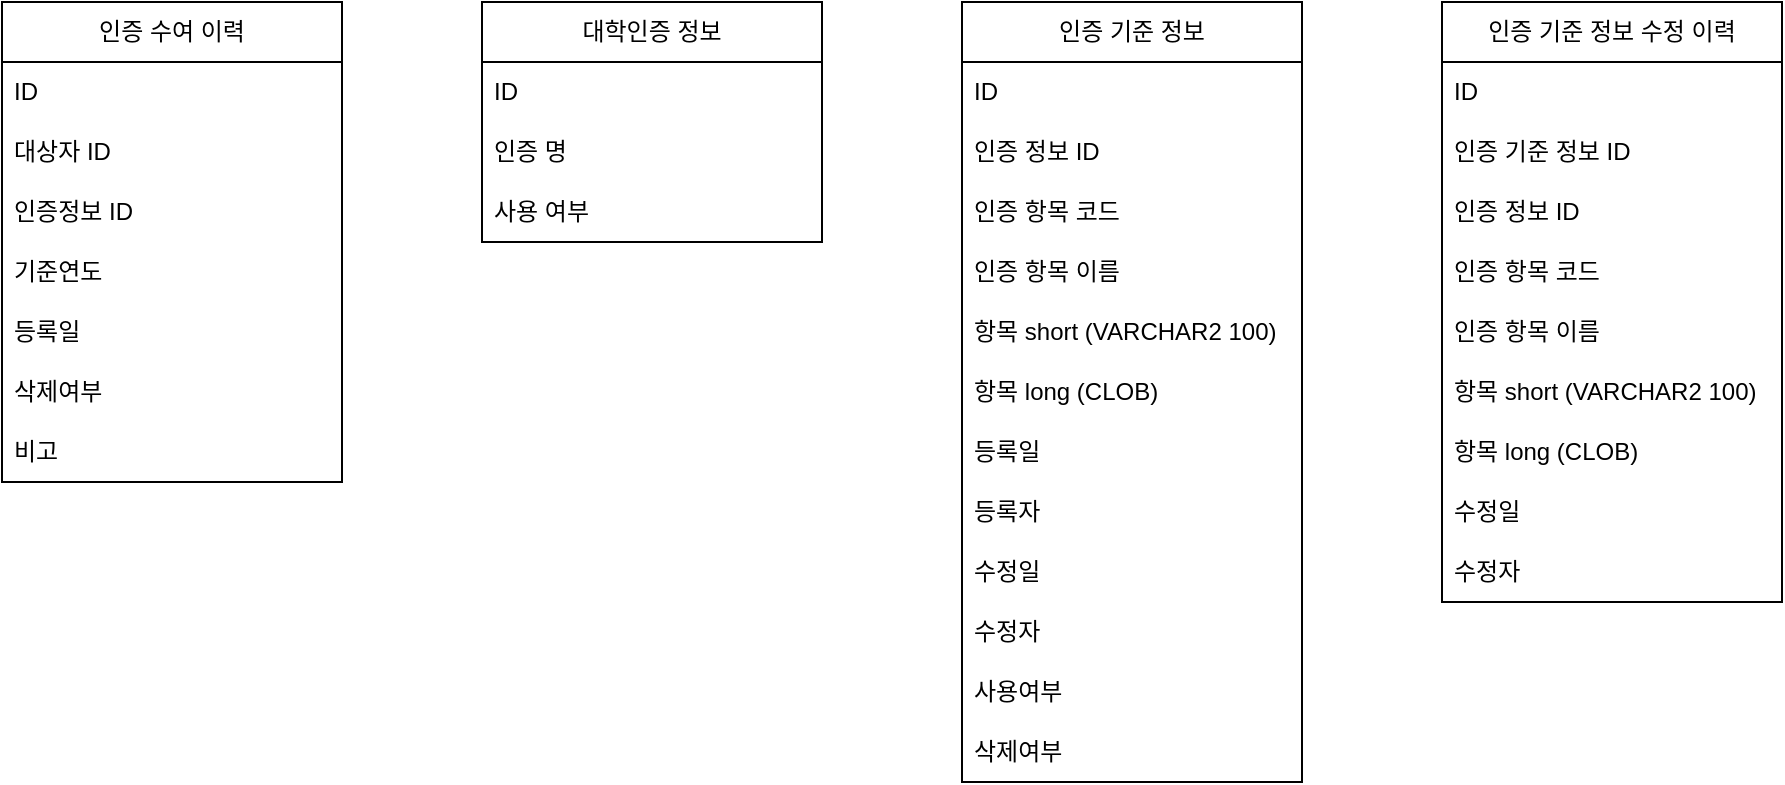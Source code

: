 <mxfile version="24.7.7" pages="4">
  <diagram id="AJp07Yu8OEBFfi8lBX88" name="대학인증">
    <mxGraphModel dx="1434" dy="738" grid="1" gridSize="10" guides="1" tooltips="1" connect="1" arrows="1" fold="1" page="1" pageScale="1" pageWidth="1654" pageHeight="1169" math="0" shadow="0">
      <root>
        <mxCell id="0" />
        <mxCell id="1" parent="0" />
        <mxCell id="PVC4zxb9TuPrbN2iSwrl-1" value="인증 수여 이력&lt;div&gt;&lt;/div&gt;" style="swimlane;fontStyle=0;childLayout=stackLayout;horizontal=1;startSize=30;horizontalStack=0;resizeParent=1;resizeParentMax=0;resizeLast=0;collapsible=1;marginBottom=0;whiteSpace=wrap;html=1;" vertex="1" parent="1">
          <mxGeometry x="80" y="80" width="170" height="240" as="geometry" />
        </mxCell>
        <mxCell id="PVC4zxb9TuPrbN2iSwrl-2" value="ID" style="text;strokeColor=none;fillColor=none;align=left;verticalAlign=middle;spacingLeft=4;spacingRight=4;overflow=hidden;points=[[0,0.5],[1,0.5]];portConstraint=eastwest;rotatable=0;whiteSpace=wrap;html=1;" vertex="1" parent="PVC4zxb9TuPrbN2iSwrl-1">
          <mxGeometry y="30" width="170" height="30" as="geometry" />
        </mxCell>
        <mxCell id="HRqJWMXMBCYAWTjj78yB-5" value="대상자 ID" style="text;strokeColor=none;fillColor=none;align=left;verticalAlign=middle;spacingLeft=4;spacingRight=4;overflow=hidden;points=[[0,0.5],[1,0.5]];portConstraint=eastwest;rotatable=0;whiteSpace=wrap;html=1;" vertex="1" parent="PVC4zxb9TuPrbN2iSwrl-1">
          <mxGeometry y="60" width="170" height="30" as="geometry" />
        </mxCell>
        <mxCell id="HRqJWMXMBCYAWTjj78yB-6" value="인증정보 ID" style="text;strokeColor=none;fillColor=none;align=left;verticalAlign=middle;spacingLeft=4;spacingRight=4;overflow=hidden;points=[[0,0.5],[1,0.5]];portConstraint=eastwest;rotatable=0;whiteSpace=wrap;html=1;" vertex="1" parent="PVC4zxb9TuPrbN2iSwrl-1">
          <mxGeometry y="90" width="170" height="30" as="geometry" />
        </mxCell>
        <mxCell id="HRqJWMXMBCYAWTjj78yB-10" value="기준연도" style="text;strokeColor=none;fillColor=none;align=left;verticalAlign=middle;spacingLeft=4;spacingRight=4;overflow=hidden;points=[[0,0.5],[1,0.5]];portConstraint=eastwest;rotatable=0;whiteSpace=wrap;html=1;" vertex="1" parent="PVC4zxb9TuPrbN2iSwrl-1">
          <mxGeometry y="120" width="170" height="30" as="geometry" />
        </mxCell>
        <mxCell id="HRqJWMXMBCYAWTjj78yB-7" value="등록일" style="text;strokeColor=none;fillColor=none;align=left;verticalAlign=middle;spacingLeft=4;spacingRight=4;overflow=hidden;points=[[0,0.5],[1,0.5]];portConstraint=eastwest;rotatable=0;whiteSpace=wrap;html=1;" vertex="1" parent="PVC4zxb9TuPrbN2iSwrl-1">
          <mxGeometry y="150" width="170" height="30" as="geometry" />
        </mxCell>
        <mxCell id="HRqJWMXMBCYAWTjj78yB-8" value="삭제여부" style="text;strokeColor=none;fillColor=none;align=left;verticalAlign=middle;spacingLeft=4;spacingRight=4;overflow=hidden;points=[[0,0.5],[1,0.5]];portConstraint=eastwest;rotatable=0;whiteSpace=wrap;html=1;" vertex="1" parent="PVC4zxb9TuPrbN2iSwrl-1">
          <mxGeometry y="180" width="170" height="30" as="geometry" />
        </mxCell>
        <mxCell id="HRqJWMXMBCYAWTjj78yB-9" value="비고" style="text;strokeColor=none;fillColor=none;align=left;verticalAlign=middle;spacingLeft=4;spacingRight=4;overflow=hidden;points=[[0,0.5],[1,0.5]];portConstraint=eastwest;rotatable=0;whiteSpace=wrap;html=1;" vertex="1" parent="PVC4zxb9TuPrbN2iSwrl-1">
          <mxGeometry y="210" width="170" height="30" as="geometry" />
        </mxCell>
        <mxCell id="HRqJWMXMBCYAWTjj78yB-1" value="대학인증 정보&lt;div&gt;&lt;/div&gt;" style="swimlane;fontStyle=0;childLayout=stackLayout;horizontal=1;startSize=30;horizontalStack=0;resizeParent=1;resizeParentMax=0;resizeLast=0;collapsible=1;marginBottom=0;whiteSpace=wrap;html=1;" vertex="1" parent="1">
          <mxGeometry x="320" y="80" width="170" height="120" as="geometry" />
        </mxCell>
        <mxCell id="HRqJWMXMBCYAWTjj78yB-2" value="ID" style="text;strokeColor=none;fillColor=none;align=left;verticalAlign=middle;spacingLeft=4;spacingRight=4;overflow=hidden;points=[[0,0.5],[1,0.5]];portConstraint=eastwest;rotatable=0;whiteSpace=wrap;html=1;" vertex="1" parent="HRqJWMXMBCYAWTjj78yB-1">
          <mxGeometry y="30" width="170" height="30" as="geometry" />
        </mxCell>
        <mxCell id="HRqJWMXMBCYAWTjj78yB-3" value="인증 명" style="text;strokeColor=none;fillColor=none;align=left;verticalAlign=middle;spacingLeft=4;spacingRight=4;overflow=hidden;points=[[0,0.5],[1,0.5]];portConstraint=eastwest;rotatable=0;whiteSpace=wrap;html=1;" vertex="1" parent="HRqJWMXMBCYAWTjj78yB-1">
          <mxGeometry y="60" width="170" height="30" as="geometry" />
        </mxCell>
        <mxCell id="HRqJWMXMBCYAWTjj78yB-4" value="사용 여부" style="text;strokeColor=none;fillColor=none;align=left;verticalAlign=middle;spacingLeft=4;spacingRight=4;overflow=hidden;points=[[0,0.5],[1,0.5]];portConstraint=eastwest;rotatable=0;whiteSpace=wrap;html=1;" vertex="1" parent="HRqJWMXMBCYAWTjj78yB-1">
          <mxGeometry y="90" width="170" height="30" as="geometry" />
        </mxCell>
        <mxCell id="HRqJWMXMBCYAWTjj78yB-12" value="인증 기준 정보" style="swimlane;fontStyle=0;childLayout=stackLayout;horizontal=1;startSize=30;horizontalStack=0;resizeParent=1;resizeParentMax=0;resizeLast=0;collapsible=1;marginBottom=0;whiteSpace=wrap;html=1;" vertex="1" parent="1">
          <mxGeometry x="560" y="80" width="170" height="390" as="geometry" />
        </mxCell>
        <mxCell id="HRqJWMXMBCYAWTjj78yB-13" value="ID" style="text;strokeColor=none;fillColor=none;align=left;verticalAlign=middle;spacingLeft=4;spacingRight=4;overflow=hidden;points=[[0,0.5],[1,0.5]];portConstraint=eastwest;rotatable=0;whiteSpace=wrap;html=1;" vertex="1" parent="HRqJWMXMBCYAWTjj78yB-12">
          <mxGeometry y="30" width="170" height="30" as="geometry" />
        </mxCell>
        <mxCell id="HRqJWMXMBCYAWTjj78yB-14" value="인증 정보 ID" style="text;strokeColor=none;fillColor=none;align=left;verticalAlign=middle;spacingLeft=4;spacingRight=4;overflow=hidden;points=[[0,0.5],[1,0.5]];portConstraint=eastwest;rotatable=0;whiteSpace=wrap;html=1;" vertex="1" parent="HRqJWMXMBCYAWTjj78yB-12">
          <mxGeometry y="60" width="170" height="30" as="geometry" />
        </mxCell>
        <mxCell id="HRqJWMXMBCYAWTjj78yB-15" value="인증 항목 코드" style="text;strokeColor=none;fillColor=none;align=left;verticalAlign=middle;spacingLeft=4;spacingRight=4;overflow=hidden;points=[[0,0.5],[1,0.5]];portConstraint=eastwest;rotatable=0;whiteSpace=wrap;html=1;" vertex="1" parent="HRqJWMXMBCYAWTjj78yB-12">
          <mxGeometry y="90" width="170" height="30" as="geometry" />
        </mxCell>
        <mxCell id="HRqJWMXMBCYAWTjj78yB-24" value="인증 항목 이름" style="text;strokeColor=none;fillColor=none;align=left;verticalAlign=middle;spacingLeft=4;spacingRight=4;overflow=hidden;points=[[0,0.5],[1,0.5]];portConstraint=eastwest;rotatable=0;whiteSpace=wrap;html=1;" vertex="1" parent="HRqJWMXMBCYAWTjj78yB-12">
          <mxGeometry y="120" width="170" height="30" as="geometry" />
        </mxCell>
        <mxCell id="HRqJWMXMBCYAWTjj78yB-16" value="항목 short (VARCHAR2 100)" style="text;strokeColor=none;fillColor=none;align=left;verticalAlign=middle;spacingLeft=4;spacingRight=4;overflow=hidden;points=[[0,0.5],[1,0.5]];portConstraint=eastwest;rotatable=0;whiteSpace=wrap;html=1;" vertex="1" parent="HRqJWMXMBCYAWTjj78yB-12">
          <mxGeometry y="150" width="170" height="30" as="geometry" />
        </mxCell>
        <mxCell id="HRqJWMXMBCYAWTjj78yB-17" value="항목 long (CLOB)" style="text;strokeColor=none;fillColor=none;align=left;verticalAlign=middle;spacingLeft=4;spacingRight=4;overflow=hidden;points=[[0,0.5],[1,0.5]];portConstraint=eastwest;rotatable=0;whiteSpace=wrap;html=1;" vertex="1" parent="HRqJWMXMBCYAWTjj78yB-12">
          <mxGeometry y="180" width="170" height="30" as="geometry" />
        </mxCell>
        <mxCell id="HRqJWMXMBCYAWTjj78yB-18" value="등록일" style="text;strokeColor=none;fillColor=none;align=left;verticalAlign=middle;spacingLeft=4;spacingRight=4;overflow=hidden;points=[[0,0.5],[1,0.5]];portConstraint=eastwest;rotatable=0;whiteSpace=wrap;html=1;" vertex="1" parent="HRqJWMXMBCYAWTjj78yB-12">
          <mxGeometry y="210" width="170" height="30" as="geometry" />
        </mxCell>
        <mxCell id="HRqJWMXMBCYAWTjj78yB-19" value="등록자" style="text;strokeColor=none;fillColor=none;align=left;verticalAlign=middle;spacingLeft=4;spacingRight=4;overflow=hidden;points=[[0,0.5],[1,0.5]];portConstraint=eastwest;rotatable=0;whiteSpace=wrap;html=1;" vertex="1" parent="HRqJWMXMBCYAWTjj78yB-12">
          <mxGeometry y="240" width="170" height="30" as="geometry" />
        </mxCell>
        <mxCell id="HRqJWMXMBCYAWTjj78yB-20" value="수정일" style="text;strokeColor=none;fillColor=none;align=left;verticalAlign=middle;spacingLeft=4;spacingRight=4;overflow=hidden;points=[[0,0.5],[1,0.5]];portConstraint=eastwest;rotatable=0;whiteSpace=wrap;html=1;" vertex="1" parent="HRqJWMXMBCYAWTjj78yB-12">
          <mxGeometry y="270" width="170" height="30" as="geometry" />
        </mxCell>
        <mxCell id="HRqJWMXMBCYAWTjj78yB-21" value="수정자" style="text;strokeColor=none;fillColor=none;align=left;verticalAlign=middle;spacingLeft=4;spacingRight=4;overflow=hidden;points=[[0,0.5],[1,0.5]];portConstraint=eastwest;rotatable=0;whiteSpace=wrap;html=1;" vertex="1" parent="HRqJWMXMBCYAWTjj78yB-12">
          <mxGeometry y="300" width="170" height="30" as="geometry" />
        </mxCell>
        <mxCell id="HRqJWMXMBCYAWTjj78yB-22" value="사용여부" style="text;strokeColor=none;fillColor=none;align=left;verticalAlign=middle;spacingLeft=4;spacingRight=4;overflow=hidden;points=[[0,0.5],[1,0.5]];portConstraint=eastwest;rotatable=0;whiteSpace=wrap;html=1;" vertex="1" parent="HRqJWMXMBCYAWTjj78yB-12">
          <mxGeometry y="330" width="170" height="30" as="geometry" />
        </mxCell>
        <mxCell id="HRqJWMXMBCYAWTjj78yB-23" value="삭제여부" style="text;strokeColor=none;fillColor=none;align=left;verticalAlign=middle;spacingLeft=4;spacingRight=4;overflow=hidden;points=[[0,0.5],[1,0.5]];portConstraint=eastwest;rotatable=0;whiteSpace=wrap;html=1;" vertex="1" parent="HRqJWMXMBCYAWTjj78yB-12">
          <mxGeometry y="360" width="170" height="30" as="geometry" />
        </mxCell>
        <mxCell id="HRqJWMXMBCYAWTjj78yB-29" value="인증 기준 정보 수정 이력" style="swimlane;fontStyle=0;childLayout=stackLayout;horizontal=1;startSize=30;horizontalStack=0;resizeParent=1;resizeParentMax=0;resizeLast=0;collapsible=1;marginBottom=0;whiteSpace=wrap;html=1;" vertex="1" parent="1">
          <mxGeometry x="800" y="80" width="170" height="300" as="geometry" />
        </mxCell>
        <mxCell id="HRqJWMXMBCYAWTjj78yB-30" value="ID" style="text;strokeColor=none;fillColor=none;align=left;verticalAlign=middle;spacingLeft=4;spacingRight=4;overflow=hidden;points=[[0,0.5],[1,0.5]];portConstraint=eastwest;rotatable=0;whiteSpace=wrap;html=1;" vertex="1" parent="HRqJWMXMBCYAWTjj78yB-29">
          <mxGeometry y="30" width="170" height="30" as="geometry" />
        </mxCell>
        <mxCell id="HRqJWMXMBCYAWTjj78yB-43" value="인증 기준 정보 ID" style="text;strokeColor=none;fillColor=none;align=left;verticalAlign=middle;spacingLeft=4;spacingRight=4;overflow=hidden;points=[[0,0.5],[1,0.5]];portConstraint=eastwest;rotatable=0;whiteSpace=wrap;html=1;" vertex="1" parent="HRqJWMXMBCYAWTjj78yB-29">
          <mxGeometry y="60" width="170" height="30" as="geometry" />
        </mxCell>
        <mxCell id="HRqJWMXMBCYAWTjj78yB-31" value="인증 정보 ID" style="text;strokeColor=none;fillColor=none;align=left;verticalAlign=middle;spacingLeft=4;spacingRight=4;overflow=hidden;points=[[0,0.5],[1,0.5]];portConstraint=eastwest;rotatable=0;whiteSpace=wrap;html=1;" vertex="1" parent="HRqJWMXMBCYAWTjj78yB-29">
          <mxGeometry y="90" width="170" height="30" as="geometry" />
        </mxCell>
        <mxCell id="HRqJWMXMBCYAWTjj78yB-32" value="인증 항목 코드" style="text;strokeColor=none;fillColor=none;align=left;verticalAlign=middle;spacingLeft=4;spacingRight=4;overflow=hidden;points=[[0,0.5],[1,0.5]];portConstraint=eastwest;rotatable=0;whiteSpace=wrap;html=1;" vertex="1" parent="HRqJWMXMBCYAWTjj78yB-29">
          <mxGeometry y="120" width="170" height="30" as="geometry" />
        </mxCell>
        <mxCell id="HRqJWMXMBCYAWTjj78yB-33" value="인증 항목 이름" style="text;strokeColor=none;fillColor=none;align=left;verticalAlign=middle;spacingLeft=4;spacingRight=4;overflow=hidden;points=[[0,0.5],[1,0.5]];portConstraint=eastwest;rotatable=0;whiteSpace=wrap;html=1;" vertex="1" parent="HRqJWMXMBCYAWTjj78yB-29">
          <mxGeometry y="150" width="170" height="30" as="geometry" />
        </mxCell>
        <mxCell id="HRqJWMXMBCYAWTjj78yB-34" value="항목 short (VARCHAR2 100)" style="text;strokeColor=none;fillColor=none;align=left;verticalAlign=middle;spacingLeft=4;spacingRight=4;overflow=hidden;points=[[0,0.5],[1,0.5]];portConstraint=eastwest;rotatable=0;whiteSpace=wrap;html=1;" vertex="1" parent="HRqJWMXMBCYAWTjj78yB-29">
          <mxGeometry y="180" width="170" height="30" as="geometry" />
        </mxCell>
        <mxCell id="HRqJWMXMBCYAWTjj78yB-35" value="항목 long (CLOB)" style="text;strokeColor=none;fillColor=none;align=left;verticalAlign=middle;spacingLeft=4;spacingRight=4;overflow=hidden;points=[[0,0.5],[1,0.5]];portConstraint=eastwest;rotatable=0;whiteSpace=wrap;html=1;" vertex="1" parent="HRqJWMXMBCYAWTjj78yB-29">
          <mxGeometry y="210" width="170" height="30" as="geometry" />
        </mxCell>
        <mxCell id="HRqJWMXMBCYAWTjj78yB-38" value="수정일" style="text;strokeColor=none;fillColor=none;align=left;verticalAlign=middle;spacingLeft=4;spacingRight=4;overflow=hidden;points=[[0,0.5],[1,0.5]];portConstraint=eastwest;rotatable=0;whiteSpace=wrap;html=1;" vertex="1" parent="HRqJWMXMBCYAWTjj78yB-29">
          <mxGeometry y="240" width="170" height="30" as="geometry" />
        </mxCell>
        <mxCell id="HRqJWMXMBCYAWTjj78yB-39" value="수정자" style="text;strokeColor=none;fillColor=none;align=left;verticalAlign=middle;spacingLeft=4;spacingRight=4;overflow=hidden;points=[[0,0.5],[1,0.5]];portConstraint=eastwest;rotatable=0;whiteSpace=wrap;html=1;" vertex="1" parent="HRqJWMXMBCYAWTjj78yB-29">
          <mxGeometry y="270" width="170" height="30" as="geometry" />
        </mxCell>
      </root>
    </mxGraphModel>
  </diagram>
  <diagram id="ROmCQuRYCPj8-ThQzmIu" name="마일리지, 자기주도 활동">
    <mxGraphModel dx="1434" dy="738" grid="1" gridSize="10" guides="1" tooltips="1" connect="1" arrows="1" fold="1" page="1" pageScale="1" pageWidth="1654" pageHeight="1169" math="0" shadow="0">
      <root>
        <mxCell id="0" />
        <mxCell id="1" parent="0" />
        <mxCell id="j0opT0RJ9Mp6I-7BXggS-1" value="&lt;div&gt;SDA_INFO&lt;/div&gt;자기주도 활동" style="swimlane;fontStyle=0;childLayout=stackLayout;horizontal=1;startSize=30;horizontalStack=0;resizeParent=1;resizeParentMax=0;resizeLast=0;collapsible=1;marginBottom=0;whiteSpace=wrap;html=1;" parent="1" vertex="1">
          <mxGeometry x="80" y="80" width="170" height="720" as="geometry" />
        </mxCell>
        <mxCell id="j0opT0RJ9Mp6I-7BXggS-2" value="SDA_ID" style="text;strokeColor=none;fillColor=none;align=left;verticalAlign=middle;spacingLeft=4;spacingRight=4;overflow=hidden;points=[[0,0.5],[1,0.5]];portConstraint=eastwest;rotatable=0;whiteSpace=wrap;html=1;" parent="j0opT0RJ9Mp6I-7BXggS-1" vertex="1">
          <mxGeometry y="30" width="170" height="30" as="geometry" />
        </mxCell>
        <mxCell id="j0opT0RJ9Mp6I-7BXggS-3" value="SDA_NAME" style="text;strokeColor=none;fillColor=none;align=left;verticalAlign=middle;spacingLeft=4;spacingRight=4;overflow=hidden;points=[[0,0.5],[1,0.5]];portConstraint=eastwest;rotatable=0;whiteSpace=wrap;html=1;" parent="j0opT0RJ9Mp6I-7BXggS-1" vertex="1">
          <mxGeometry y="60" width="170" height="30" as="geometry" />
        </mxCell>
        <mxCell id="dvDb962aJ1UcsLY47we--4" value="SDA_DEPT" style="text;strokeColor=none;fillColor=none;align=left;verticalAlign=middle;spacingLeft=4;spacingRight=4;overflow=hidden;points=[[0,0.5],[1,0.5]];portConstraint=eastwest;rotatable=0;whiteSpace=wrap;html=1;" parent="j0opT0RJ9Mp6I-7BXggS-1" vertex="1">
          <mxGeometry y="90" width="170" height="30" as="geometry" />
        </mxCell>
        <mxCell id="dvDb962aJ1UcsLY47we--3" value="SDA_ABILITY" style="text;strokeColor=none;fillColor=none;align=left;verticalAlign=middle;spacingLeft=4;spacingRight=4;overflow=hidden;points=[[0,0.5],[1,0.5]];portConstraint=eastwest;rotatable=0;whiteSpace=wrap;html=1;" parent="j0opT0RJ9Mp6I-7BXggS-1" vertex="1">
          <mxGeometry y="120" width="170" height="30" as="geometry" />
        </mxCell>
        <mxCell id="dvDb962aJ1UcsLY47we--2" value="SDA_ECP_CATEGORY" style="text;strokeColor=none;fillColor=none;align=left;verticalAlign=middle;spacingLeft=4;spacingRight=4;overflow=hidden;points=[[0,0.5],[1,0.5]];portConstraint=eastwest;rotatable=0;whiteSpace=wrap;html=1;" parent="j0opT0RJ9Mp6I-7BXggS-1" vertex="1">
          <mxGeometry y="150" width="170" height="30" as="geometry" />
        </mxCell>
        <mxCell id="dvDb962aJ1UcsLY47we--15" value="SDA_REWARD_DIV&lt;div&gt;적립 방법&lt;/div&gt;" style="text;strokeColor=none;fillColor=none;align=left;verticalAlign=middle;spacingLeft=4;spacingRight=4;overflow=hidden;points=[[0,0.5],[1,0.5]];portConstraint=eastwest;rotatable=0;whiteSpace=wrap;html=1;" parent="j0opT0RJ9Mp6I-7BXggS-1" vertex="1">
          <mxGeometry y="180" width="170" height="30" as="geometry" />
        </mxCell>
        <mxCell id="dvDb962aJ1UcsLY47we--1" value="INDV_REWARD_DIV&lt;div&gt;개별 적립 방법&lt;/div&gt;" style="text;strokeColor=none;fillColor=none;align=left;verticalAlign=middle;spacingLeft=4;spacingRight=4;overflow=hidden;points=[[0,0.5],[1,0.5]];portConstraint=eastwest;rotatable=0;whiteSpace=wrap;html=1;" parent="j0opT0RJ9Mp6I-7BXggS-1" vertex="1">
          <mxGeometry y="210" width="170" height="30" as="geometry" />
        </mxCell>
        <mxCell id="j0opT0RJ9Mp6I-7BXggS-4" value="BULK_REWARD_DIV&lt;div&gt;일괄 적립 방법&lt;/div&gt;" style="text;strokeColor=none;fillColor=none;align=left;verticalAlign=middle;spacingLeft=4;spacingRight=4;overflow=hidden;points=[[0,0.5],[1,0.5]];portConstraint=eastwest;rotatable=0;whiteSpace=wrap;html=1;" parent="j0opT0RJ9Mp6I-7BXggS-1" vertex="1">
          <mxGeometry y="240" width="170" height="40" as="geometry" />
        </mxCell>
        <mxCell id="dvDb962aJ1UcsLY47we--13" value="LICENCE_DIV" style="text;strokeColor=none;fillColor=none;align=left;verticalAlign=middle;spacingLeft=4;spacingRight=4;overflow=hidden;points=[[0,0.5],[1,0.5]];portConstraint=eastwest;rotatable=0;whiteSpace=wrap;html=1;" parent="j0opT0RJ9Mp6I-7BXggS-1" vertex="1">
          <mxGeometry y="280" width="170" height="40" as="geometry" />
        </mxCell>
        <mxCell id="dvDb962aJ1UcsLY47we--12" value="LICENCE_NAME" style="text;strokeColor=none;fillColor=none;align=left;verticalAlign=middle;spacingLeft=4;spacingRight=4;overflow=hidden;points=[[0,0.5],[1,0.5]];portConstraint=eastwest;rotatable=0;whiteSpace=wrap;html=1;" parent="j0opT0RJ9Mp6I-7BXggS-1" vertex="1">
          <mxGeometry y="320" width="170" height="40" as="geometry" />
        </mxCell>
        <mxCell id="dvDb962aJ1UcsLY47we--11" value="PARTI_METHOD&lt;div&gt;적립기준 참여 방법&lt;/div&gt;" style="text;strokeColor=none;fillColor=none;align=left;verticalAlign=middle;spacingLeft=4;spacingRight=4;overflow=hidden;points=[[0,0.5],[1,0.5]];portConstraint=eastwest;rotatable=0;whiteSpace=wrap;html=1;" parent="j0opT0RJ9Mp6I-7BXggS-1" vertex="1">
          <mxGeometry y="360" width="170" height="40" as="geometry" />
        </mxCell>
        <mxCell id="dvDb962aJ1UcsLY47we--10" value="CERTI_STNRD&lt;div&gt;적립기준 인증 기준&lt;/div&gt;" style="text;strokeColor=none;fillColor=none;align=left;verticalAlign=middle;spacingLeft=4;spacingRight=4;overflow=hidden;points=[[0,0.5],[1,0.5]];portConstraint=eastwest;rotatable=0;whiteSpace=wrap;html=1;" parent="j0opT0RJ9Mp6I-7BXggS-1" vertex="1">
          <mxGeometry y="400" width="170" height="40" as="geometry" />
        </mxCell>
        <mxCell id="dvDb962aJ1UcsLY47we--16" value="CERTI_METHOD&lt;div&gt;적립기준 인증 방법&lt;/div&gt;" style="text;strokeColor=none;fillColor=none;align=left;verticalAlign=middle;spacingLeft=4;spacingRight=4;overflow=hidden;points=[[0,0.5],[1,0.5]];portConstraint=eastwest;rotatable=0;whiteSpace=wrap;html=1;" parent="j0opT0RJ9Mp6I-7BXggS-1" vertex="1">
          <mxGeometry y="440" width="170" height="40" as="geometry" />
        </mxCell>
        <mxCell id="dvDb962aJ1UcsLY47we--9" value="REG_DATE" style="text;strokeColor=none;fillColor=none;align=left;verticalAlign=middle;spacingLeft=4;spacingRight=4;overflow=hidden;points=[[0,0.5],[1,0.5]];portConstraint=eastwest;rotatable=0;whiteSpace=wrap;html=1;" parent="j0opT0RJ9Mp6I-7BXggS-1" vertex="1">
          <mxGeometry y="480" width="170" height="40" as="geometry" />
        </mxCell>
        <mxCell id="dvDb962aJ1UcsLY47we--8" value="REG_ID" style="text;strokeColor=none;fillColor=none;align=left;verticalAlign=middle;spacingLeft=4;spacingRight=4;overflow=hidden;points=[[0,0.5],[1,0.5]];portConstraint=eastwest;rotatable=0;whiteSpace=wrap;html=1;" parent="j0opT0RJ9Mp6I-7BXggS-1" vertex="1">
          <mxGeometry y="520" width="170" height="40" as="geometry" />
        </mxCell>
        <mxCell id="dvDb962aJ1UcsLY47we--7" value="UPD_DATE" style="text;strokeColor=none;fillColor=none;align=left;verticalAlign=middle;spacingLeft=4;spacingRight=4;overflow=hidden;points=[[0,0.5],[1,0.5]];portConstraint=eastwest;rotatable=0;whiteSpace=wrap;html=1;" parent="j0opT0RJ9Mp6I-7BXggS-1" vertex="1">
          <mxGeometry y="560" width="170" height="40" as="geometry" />
        </mxCell>
        <mxCell id="dvDb962aJ1UcsLY47we--6" value="UPD_ID" style="text;strokeColor=none;fillColor=none;align=left;verticalAlign=middle;spacingLeft=4;spacingRight=4;overflow=hidden;points=[[0,0.5],[1,0.5]];portConstraint=eastwest;rotatable=0;whiteSpace=wrap;html=1;" parent="j0opT0RJ9Mp6I-7BXggS-1" vertex="1">
          <mxGeometry y="600" width="170" height="40" as="geometry" />
        </mxCell>
        <mxCell id="dvDb962aJ1UcsLY47we--5" value="DEL_YN" style="text;strokeColor=none;fillColor=none;align=left;verticalAlign=middle;spacingLeft=4;spacingRight=4;overflow=hidden;points=[[0,0.5],[1,0.5]];portConstraint=eastwest;rotatable=0;whiteSpace=wrap;html=1;" parent="j0opT0RJ9Mp6I-7BXggS-1" vertex="1">
          <mxGeometry y="640" width="170" height="40" as="geometry" />
        </mxCell>
        <mxCell id="dvDb962aJ1UcsLY47we--14" value="USE_YN" style="text;strokeColor=none;fillColor=none;align=left;verticalAlign=middle;spacingLeft=4;spacingRight=4;overflow=hidden;points=[[0,0.5],[1,0.5]];portConstraint=eastwest;rotatable=0;whiteSpace=wrap;html=1;" parent="j0opT0RJ9Mp6I-7BXggS-1" vertex="1">
          <mxGeometry y="680" width="170" height="40" as="geometry" />
        </mxCell>
        <mxCell id="j0opT0RJ9Mp6I-7BXggS-9" value="&lt;div&gt;SDA_ABILITY_RATIO&lt;/div&gt;자기주도 활동 역량 비율" style="swimlane;fontStyle=0;childLayout=stackLayout;horizontal=1;startSize=30;horizontalStack=0;resizeParent=1;resizeParentMax=0;resizeLast=0;collapsible=1;marginBottom=0;whiteSpace=wrap;html=1;" parent="1" vertex="1">
          <mxGeometry x="320" y="80" width="170" height="170" as="geometry" />
        </mxCell>
        <mxCell id="j0opT0RJ9Mp6I-7BXggS-10" value="SAR_ID" style="text;strokeColor=none;fillColor=none;align=left;verticalAlign=middle;spacingLeft=4;spacingRight=4;overflow=hidden;points=[[0,0.5],[1,0.5]];portConstraint=eastwest;rotatable=0;whiteSpace=wrap;html=1;" parent="j0opT0RJ9Mp6I-7BXggS-9" vertex="1">
          <mxGeometry y="30" width="170" height="30" as="geometry" />
        </mxCell>
        <mxCell id="j0opT0RJ9Mp6I-7BXggS-11" value="SDA_ID" style="text;strokeColor=none;fillColor=none;align=left;verticalAlign=middle;spacingLeft=4;spacingRight=4;overflow=hidden;points=[[0,0.5],[1,0.5]];portConstraint=eastwest;rotatable=0;whiteSpace=wrap;html=1;" parent="j0opT0RJ9Mp6I-7BXggS-9" vertex="1">
          <mxGeometry y="60" width="170" height="30" as="geometry" />
        </mxCell>
        <mxCell id="j0opT0RJ9Mp6I-7BXggS-12" value="ABILITY_DIV" style="text;strokeColor=none;fillColor=none;align=left;verticalAlign=middle;spacingLeft=4;spacingRight=4;overflow=hidden;points=[[0,0.5],[1,0.5]];portConstraint=eastwest;rotatable=0;whiteSpace=wrap;html=1;" parent="j0opT0RJ9Mp6I-7BXggS-9" vertex="1">
          <mxGeometry y="90" width="170" height="40" as="geometry" />
        </mxCell>
        <mxCell id="Mi6DG5pq5IE6fielcA4b-2" value="ABILITY_RATIO" style="text;strokeColor=none;fillColor=none;align=left;verticalAlign=middle;spacingLeft=4;spacingRight=4;overflow=hidden;points=[[0,0.5],[1,0.5]];portConstraint=eastwest;rotatable=0;whiteSpace=wrap;html=1;" parent="j0opT0RJ9Mp6I-7BXggS-9" vertex="1">
          <mxGeometry y="130" width="170" height="40" as="geometry" />
        </mxCell>
        <mxCell id="j0opT0RJ9Mp6I-7BXggS-13" value="&lt;div&gt;SDA_BULK_REWARD_HIS&lt;/div&gt;자기주도 활동 일괄 적립 내역" style="swimlane;fontStyle=0;childLayout=stackLayout;horizontal=1;startSize=30;horizontalStack=0;resizeParent=1;resizeParentMax=0;resizeLast=0;collapsible=1;marginBottom=0;whiteSpace=wrap;html=1;" parent="1" vertex="1">
          <mxGeometry x="560" y="80" width="190" height="270" as="geometry" />
        </mxCell>
        <mxCell id="j0opT0RJ9Mp6I-7BXggS-14" value="SBH_ID" style="text;strokeColor=none;fillColor=none;align=left;verticalAlign=middle;spacingLeft=4;spacingRight=4;overflow=hidden;points=[[0,0.5],[1,0.5]];portConstraint=eastwest;rotatable=0;whiteSpace=wrap;html=1;" parent="j0opT0RJ9Mp6I-7BXggS-13" vertex="1">
          <mxGeometry y="30" width="190" height="30" as="geometry" />
        </mxCell>
        <mxCell id="j0opT0RJ9Mp6I-7BXggS-15" value="SDA_ID" style="text;strokeColor=none;fillColor=none;align=left;verticalAlign=middle;spacingLeft=4;spacingRight=4;overflow=hidden;points=[[0,0.5],[1,0.5]];portConstraint=eastwest;rotatable=0;whiteSpace=wrap;html=1;" parent="j0opT0RJ9Mp6I-7BXggS-13" vertex="1">
          <mxGeometry y="60" width="190" height="30" as="geometry" />
        </mxCell>
        <mxCell id="tptiqFV7EbvQXUUOifpH-16" value="SBH_STS" style="text;strokeColor=none;fillColor=none;align=left;verticalAlign=middle;spacingLeft=4;spacingRight=4;overflow=hidden;points=[[0,0.5],[1,0.5]];portConstraint=eastwest;rotatable=0;whiteSpace=wrap;html=1;" parent="j0opT0RJ9Mp6I-7BXggS-13" vertex="1">
          <mxGeometry y="90" width="190" height="30" as="geometry" />
        </mxCell>
        <mxCell id="tptiqFV7EbvQXUUOifpH-15" value="REG_DATE" style="text;strokeColor=none;fillColor=none;align=left;verticalAlign=middle;spacingLeft=4;spacingRight=4;overflow=hidden;points=[[0,0.5],[1,0.5]];portConstraint=eastwest;rotatable=0;whiteSpace=wrap;html=1;" parent="j0opT0RJ9Mp6I-7BXggS-13" vertex="1">
          <mxGeometry y="120" width="190" height="30" as="geometry" />
        </mxCell>
        <mxCell id="tptiqFV7EbvQXUUOifpH-14" value="REG_ID" style="text;strokeColor=none;fillColor=none;align=left;verticalAlign=middle;spacingLeft=4;spacingRight=4;overflow=hidden;points=[[0,0.5],[1,0.5]];portConstraint=eastwest;rotatable=0;whiteSpace=wrap;html=1;" parent="j0opT0RJ9Mp6I-7BXggS-13" vertex="1">
          <mxGeometry y="150" width="190" height="30" as="geometry" />
        </mxCell>
        <mxCell id="tptiqFV7EbvQXUUOifpH-13" value="UPD_DATE" style="text;strokeColor=none;fillColor=none;align=left;verticalAlign=middle;spacingLeft=4;spacingRight=4;overflow=hidden;points=[[0,0.5],[1,0.5]];portConstraint=eastwest;rotatable=0;whiteSpace=wrap;html=1;" parent="j0opT0RJ9Mp6I-7BXggS-13" vertex="1">
          <mxGeometry y="180" width="190" height="30" as="geometry" />
        </mxCell>
        <mxCell id="tptiqFV7EbvQXUUOifpH-12" value="UPD_ID" style="text;strokeColor=none;fillColor=none;align=left;verticalAlign=middle;spacingLeft=4;spacingRight=4;overflow=hidden;points=[[0,0.5],[1,0.5]];portConstraint=eastwest;rotatable=0;whiteSpace=wrap;html=1;" parent="j0opT0RJ9Mp6I-7BXggS-13" vertex="1">
          <mxGeometry y="210" width="190" height="30" as="geometry" />
        </mxCell>
        <mxCell id="tptiqFV7EbvQXUUOifpH-11" value="DEL_YN" style="text;strokeColor=none;fillColor=none;align=left;verticalAlign=middle;spacingLeft=4;spacingRight=4;overflow=hidden;points=[[0,0.5],[1,0.5]];portConstraint=eastwest;rotatable=0;whiteSpace=wrap;html=1;" parent="j0opT0RJ9Mp6I-7BXggS-13" vertex="1">
          <mxGeometry y="240" width="190" height="30" as="geometry" />
        </mxCell>
        <mxCell id="j0opT0RJ9Mp6I-7BXggS-17" value="SDA_MILEAGE_APPLY&lt;br&gt;자기주도 활동 마일리지 신청" style="swimlane;fontStyle=0;childLayout=stackLayout;horizontal=1;startSize=30;horizontalStack=0;resizeParent=1;resizeParentMax=0;resizeLast=0;collapsible=1;marginBottom=0;whiteSpace=wrap;html=1;" parent="1" vertex="1">
          <mxGeometry x="800" y="80" width="180" height="690" as="geometry" />
        </mxCell>
        <mxCell id="j0opT0RJ9Mp6I-7BXggS-18" value="SMA_ID" style="text;strokeColor=none;fillColor=none;align=left;verticalAlign=middle;spacingLeft=4;spacingRight=4;overflow=hidden;points=[[0,0.5],[1,0.5]];portConstraint=eastwest;rotatable=0;whiteSpace=wrap;html=1;" parent="j0opT0RJ9Mp6I-7BXggS-17" vertex="1">
          <mxGeometry y="30" width="180" height="30" as="geometry" />
        </mxCell>
        <mxCell id="j0opT0RJ9Mp6I-7BXggS-19" value="SMA_STS" style="text;strokeColor=none;fillColor=none;align=left;verticalAlign=middle;spacingLeft=4;spacingRight=4;overflow=hidden;points=[[0,0.5],[1,0.5]];portConstraint=eastwest;rotatable=0;whiteSpace=wrap;html=1;" parent="j0opT0RJ9Mp6I-7BXggS-17" vertex="1">
          <mxGeometry y="60" width="180" height="30" as="geometry" />
        </mxCell>
        <mxCell id="j0opT0RJ9Mp6I-7BXggS-20" value="SDA_ID" style="text;strokeColor=none;fillColor=none;align=left;verticalAlign=middle;spacingLeft=4;spacingRight=4;overflow=hidden;points=[[0,0.5],[1,0.5]];portConstraint=eastwest;rotatable=0;whiteSpace=wrap;html=1;" parent="j0opT0RJ9Mp6I-7BXggS-17" vertex="1">
          <mxGeometry y="90" width="180" height="40" as="geometry" />
        </mxCell>
        <mxCell id="Mi6DG5pq5IE6fielcA4b-8" value="SMA_USER_ID" style="text;strokeColor=none;fillColor=none;align=left;verticalAlign=middle;spacingLeft=4;spacingRight=4;overflow=hidden;points=[[0,0.5],[1,0.5]];portConstraint=eastwest;rotatable=0;whiteSpace=wrap;html=1;" parent="j0opT0RJ9Mp6I-7BXggS-17" vertex="1">
          <mxGeometry y="130" width="180" height="40" as="geometry" />
        </mxCell>
        <mxCell id="Mi6DG5pq5IE6fielcA4b-7" value="SMA_MILEAGE" style="text;strokeColor=none;fillColor=none;align=left;verticalAlign=middle;spacingLeft=4;spacingRight=4;overflow=hidden;points=[[0,0.5],[1,0.5]];portConstraint=eastwest;rotatable=0;whiteSpace=wrap;html=1;" parent="j0opT0RJ9Mp6I-7BXggS-17" vertex="1">
          <mxGeometry y="170" width="180" height="40" as="geometry" />
        </mxCell>
        <mxCell id="Mi6DG5pq5IE6fielcA4b-18" value="SMA_CONFIRM_ID" style="text;strokeColor=none;fillColor=none;align=left;verticalAlign=middle;spacingLeft=4;spacingRight=4;overflow=hidden;points=[[0,0.5],[1,0.5]];portConstraint=eastwest;rotatable=0;whiteSpace=wrap;html=1;" parent="j0opT0RJ9Mp6I-7BXggS-17" vertex="1">
          <mxGeometry y="210" width="180" height="40" as="geometry" />
        </mxCell>
        <mxCell id="Mi6DG5pq5IE6fielcA4b-6" value="SMA_REASON" style="text;strokeColor=none;fillColor=none;align=left;verticalAlign=middle;spacingLeft=4;spacingRight=4;overflow=hidden;points=[[0,0.5],[1,0.5]];portConstraint=eastwest;rotatable=0;whiteSpace=wrap;html=1;" parent="j0opT0RJ9Mp6I-7BXggS-17" vertex="1">
          <mxGeometry y="250" width="180" height="40" as="geometry" />
        </mxCell>
        <mxCell id="l6TxjLgT_hX7khDiuaIJ-4" value="PARTI_AGENT_NAME" style="text;strokeColor=none;fillColor=none;align=left;verticalAlign=middle;spacingLeft=4;spacingRight=4;overflow=hidden;points=[[0,0.5],[1,0.5]];portConstraint=eastwest;rotatable=0;whiteSpace=wrap;html=1;" vertex="1" parent="j0opT0RJ9Mp6I-7BXggS-17">
          <mxGeometry y="290" width="180" height="40" as="geometry" />
        </mxCell>
        <mxCell id="l6TxjLgT_hX7khDiuaIJ-3" value="ACT_STR_DATE" style="text;strokeColor=none;fillColor=none;align=left;verticalAlign=middle;spacingLeft=4;spacingRight=4;overflow=hidden;points=[[0,0.5],[1,0.5]];portConstraint=eastwest;rotatable=0;whiteSpace=wrap;html=1;" vertex="1" parent="j0opT0RJ9Mp6I-7BXggS-17">
          <mxGeometry y="330" width="180" height="40" as="geometry" />
        </mxCell>
        <mxCell id="l6TxjLgT_hX7khDiuaIJ-2" value="ACT_END_DATE" style="text;strokeColor=none;fillColor=none;align=left;verticalAlign=middle;spacingLeft=4;spacingRight=4;overflow=hidden;points=[[0,0.5],[1,0.5]];portConstraint=eastwest;rotatable=0;whiteSpace=wrap;html=1;" vertex="1" parent="j0opT0RJ9Mp6I-7BXggS-17">
          <mxGeometry y="370" width="180" height="40" as="geometry" />
        </mxCell>
        <mxCell id="l6TxjLgT_hX7khDiuaIJ-1" value="SMA_ACT_CONT" style="text;strokeColor=none;fillColor=none;align=left;verticalAlign=middle;spacingLeft=4;spacingRight=4;overflow=hidden;points=[[0,0.5],[1,0.5]];portConstraint=eastwest;rotatable=0;whiteSpace=wrap;html=1;" vertex="1" parent="j0opT0RJ9Mp6I-7BXggS-17">
          <mxGeometry y="410" width="180" height="40" as="geometry" />
        </mxCell>
        <mxCell id="l6TxjLgT_hX7khDiuaIJ-6" value="SMA_FILE_ID" style="text;strokeColor=none;fillColor=none;align=left;verticalAlign=middle;spacingLeft=4;spacingRight=4;overflow=hidden;points=[[0,0.5],[1,0.5]];portConstraint=eastwest;rotatable=0;whiteSpace=wrap;html=1;" vertex="1" parent="j0opT0RJ9Mp6I-7BXggS-17">
          <mxGeometry y="450" width="180" height="40" as="geometry" />
        </mxCell>
        <mxCell id="l6TxjLgT_hX7khDiuaIJ-5" value="SMA_NUMERAL_CNT" style="text;strokeColor=none;fillColor=none;align=left;verticalAlign=middle;spacingLeft=4;spacingRight=4;overflow=hidden;points=[[0,0.5],[1,0.5]];portConstraint=eastwest;rotatable=0;whiteSpace=wrap;html=1;" vertex="1" parent="j0opT0RJ9Mp6I-7BXggS-17">
          <mxGeometry y="490" width="180" height="40" as="geometry" />
        </mxCell>
        <mxCell id="Mi6DG5pq5IE6fielcA4b-4" value="REG_DATE" style="text;strokeColor=none;fillColor=none;align=left;verticalAlign=middle;spacingLeft=4;spacingRight=4;overflow=hidden;points=[[0,0.5],[1,0.5]];portConstraint=eastwest;rotatable=0;whiteSpace=wrap;html=1;" parent="j0opT0RJ9Mp6I-7BXggS-17" vertex="1">
          <mxGeometry y="530" width="180" height="40" as="geometry" />
        </mxCell>
        <mxCell id="Mi6DG5pq5IE6fielcA4b-3" value="REG_ID" style="text;strokeColor=none;fillColor=none;align=left;verticalAlign=middle;spacingLeft=4;spacingRight=4;overflow=hidden;points=[[0,0.5],[1,0.5]];portConstraint=eastwest;rotatable=0;whiteSpace=wrap;html=1;" parent="j0opT0RJ9Mp6I-7BXggS-17" vertex="1">
          <mxGeometry y="570" width="180" height="40" as="geometry" />
        </mxCell>
        <mxCell id="Mi6DG5pq5IE6fielcA4b-10" value="UPD_DATE" style="text;strokeColor=none;fillColor=none;align=left;verticalAlign=middle;spacingLeft=4;spacingRight=4;overflow=hidden;points=[[0,0.5],[1,0.5]];portConstraint=eastwest;rotatable=0;whiteSpace=wrap;html=1;" parent="j0opT0RJ9Mp6I-7BXggS-17" vertex="1">
          <mxGeometry y="610" width="180" height="40" as="geometry" />
        </mxCell>
        <mxCell id="Mi6DG5pq5IE6fielcA4b-9" value="UPD_ID" style="text;strokeColor=none;fillColor=none;align=left;verticalAlign=middle;spacingLeft=4;spacingRight=4;overflow=hidden;points=[[0,0.5],[1,0.5]];portConstraint=eastwest;rotatable=0;whiteSpace=wrap;html=1;" parent="j0opT0RJ9Mp6I-7BXggS-17" vertex="1">
          <mxGeometry y="650" width="180" height="40" as="geometry" />
        </mxCell>
        <mxCell id="j0opT0RJ9Mp6I-7BXggS-21" value="&lt;div&gt;&lt;span style=&quot;background-color: initial;&quot;&gt;MILEAGE_HIS&lt;/span&gt;&lt;/div&gt;&lt;div&gt;&lt;span style=&quot;background-color: initial;&quot;&gt;마일리지 내역&lt;/span&gt;&lt;br&gt;&lt;/div&gt;" style="swimlane;fontStyle=0;childLayout=stackLayout;horizontal=1;startSize=30;horizontalStack=0;resizeParent=1;resizeParentMax=0;resizeLast=0;collapsible=1;marginBottom=0;whiteSpace=wrap;html=1;" parent="1" vertex="1">
          <mxGeometry x="1080" y="80" width="170" height="680" as="geometry" />
        </mxCell>
        <mxCell id="j0opT0RJ9Mp6I-7BXggS-22" value="MH_ID" style="text;strokeColor=none;fillColor=none;align=left;verticalAlign=middle;spacingLeft=4;spacingRight=4;overflow=hidden;points=[[0,0.5],[1,0.5]];portConstraint=eastwest;rotatable=0;whiteSpace=wrap;html=1;" parent="j0opT0RJ9Mp6I-7BXggS-21" vertex="1">
          <mxGeometry y="30" width="170" height="30" as="geometry" />
        </mxCell>
        <mxCell id="j0opT0RJ9Mp6I-7BXggS-23" value="MH_REFER_ID" style="text;strokeColor=none;fillColor=none;align=left;verticalAlign=middle;spacingLeft=4;spacingRight=4;overflow=hidden;points=[[0,0.5],[1,0.5]];portConstraint=eastwest;rotatable=0;whiteSpace=wrap;html=1;" parent="j0opT0RJ9Mp6I-7BXggS-21" vertex="1">
          <mxGeometry y="60" width="170" height="30" as="geometry" />
        </mxCell>
        <mxCell id="Mi6DG5pq5IE6fielcA4b-24" value="MH_REFER_DIV" style="text;strokeColor=none;fillColor=none;align=left;verticalAlign=middle;spacingLeft=4;spacingRight=4;overflow=hidden;points=[[0,0.5],[1,0.5]];portConstraint=eastwest;rotatable=0;whiteSpace=wrap;html=1;" parent="j0opT0RJ9Mp6I-7BXggS-21" vertex="1">
          <mxGeometry y="90" width="170" height="30" as="geometry" />
        </mxCell>
        <mxCell id="j0opT0RJ9Mp6I-7BXggS-24" value="MH_USER_ID" style="text;strokeColor=none;fillColor=none;align=left;verticalAlign=middle;spacingLeft=4;spacingRight=4;overflow=hidden;points=[[0,0.5],[1,0.5]];portConstraint=eastwest;rotatable=0;whiteSpace=wrap;html=1;" parent="j0opT0RJ9Mp6I-7BXggS-21" vertex="1">
          <mxGeometry y="120" width="170" height="40" as="geometry" />
        </mxCell>
        <mxCell id="Mi6DG5pq5IE6fielcA4b-16" value="MH_TOT_MILEAGE" style="text;strokeColor=none;fillColor=none;align=left;verticalAlign=middle;spacingLeft=4;spacingRight=4;overflow=hidden;points=[[0,0.5],[1,0.5]];portConstraint=eastwest;rotatable=0;whiteSpace=wrap;html=1;" parent="j0opT0RJ9Mp6I-7BXggS-21" vertex="1">
          <mxGeometry y="160" width="170" height="40" as="geometry" />
        </mxCell>
        <mxCell id="Mi6DG5pq5IE6fielcA4b-15" value="MH_APPLY_MILEAGE" style="text;strokeColor=none;fillColor=none;align=left;verticalAlign=middle;spacingLeft=4;spacingRight=4;overflow=hidden;points=[[0,0.5],[1,0.5]];portConstraint=eastwest;rotatable=0;whiteSpace=wrap;html=1;" parent="j0opT0RJ9Mp6I-7BXggS-21" vertex="1">
          <mxGeometry y="200" width="170" height="40" as="geometry" />
        </mxCell>
        <mxCell id="tptiqFV7EbvQXUUOifpH-1" value="&lt;div&gt;&lt;span style=&quot;background-color: initial;&quot;&gt;REWARD_DIV&lt;/span&gt;&lt;br&gt;&lt;/div&gt;" style="text;strokeColor=none;fillColor=none;align=left;verticalAlign=middle;spacingLeft=4;spacingRight=4;overflow=hidden;points=[[0,0.5],[1,0.5]];portConstraint=eastwest;rotatable=0;whiteSpace=wrap;html=1;" parent="j0opT0RJ9Mp6I-7BXggS-21" vertex="1">
          <mxGeometry y="240" width="170" height="40" as="geometry" />
        </mxCell>
        <mxCell id="tptiqFV7EbvQXUUOifpH-17" value="REWARD_REFER_ID&lt;div&gt;일괄/개별(신청) 적립 참조 ID&lt;br&gt;&lt;/div&gt;" style="text;strokeColor=none;fillColor=none;align=left;verticalAlign=middle;spacingLeft=4;spacingRight=4;overflow=hidden;points=[[0,0.5],[1,0.5]];portConstraint=eastwest;rotatable=0;whiteSpace=wrap;html=1;" parent="j0opT0RJ9Mp6I-7BXggS-21" vertex="1">
          <mxGeometry y="280" width="170" height="40" as="geometry" />
        </mxCell>
        <mxCell id="Mi6DG5pq5IE6fielcA4b-14" value="CUR_YEAR" style="text;strokeColor=none;fillColor=none;align=left;verticalAlign=middle;spacingLeft=4;spacingRight=4;overflow=hidden;points=[[0,0.5],[1,0.5]];portConstraint=eastwest;rotatable=0;whiteSpace=wrap;html=1;" parent="j0opT0RJ9Mp6I-7BXggS-21" vertex="1">
          <mxGeometry y="320" width="170" height="40" as="geometry" />
        </mxCell>
        <mxCell id="Mi6DG5pq5IE6fielcA4b-20" value="CUR_TERM" style="text;strokeColor=none;fillColor=none;align=left;verticalAlign=middle;spacingLeft=4;spacingRight=4;overflow=hidden;points=[[0,0.5],[1,0.5]];portConstraint=eastwest;rotatable=0;whiteSpace=wrap;html=1;" parent="j0opT0RJ9Mp6I-7BXggS-21" vertex="1">
          <mxGeometry y="360" width="170" height="40" as="geometry" />
        </mxCell>
        <mxCell id="Mi6DG5pq5IE6fielcA4b-19" value="CUR_GRADE" style="text;strokeColor=none;fillColor=none;align=left;verticalAlign=middle;spacingLeft=4;spacingRight=4;overflow=hidden;points=[[0,0.5],[1,0.5]];portConstraint=eastwest;rotatable=0;whiteSpace=wrap;html=1;" parent="j0opT0RJ9Mp6I-7BXggS-21" vertex="1">
          <mxGeometry y="400" width="170" height="40" as="geometry" />
        </mxCell>
        <mxCell id="Mi6DG5pq5IE6fielcA4b-13" value="CUR_HAKGUA" style="text;strokeColor=none;fillColor=none;align=left;verticalAlign=middle;spacingLeft=4;spacingRight=4;overflow=hidden;points=[[0,0.5],[1,0.5]];portConstraint=eastwest;rotatable=0;whiteSpace=wrap;html=1;" parent="j0opT0RJ9Mp6I-7BXggS-21" vertex="1">
          <mxGeometry y="440" width="170" height="40" as="geometry" />
        </mxCell>
        <mxCell id="Mi6DG5pq5IE6fielcA4b-12" value="REG_ID" style="text;strokeColor=none;fillColor=none;align=left;verticalAlign=middle;spacingLeft=4;spacingRight=4;overflow=hidden;points=[[0,0.5],[1,0.5]];portConstraint=eastwest;rotatable=0;whiteSpace=wrap;html=1;" parent="j0opT0RJ9Mp6I-7BXggS-21" vertex="1">
          <mxGeometry y="480" width="170" height="40" as="geometry" />
        </mxCell>
        <mxCell id="Mi6DG5pq5IE6fielcA4b-11" value="REG_DATE" style="text;strokeColor=none;fillColor=none;align=left;verticalAlign=middle;spacingLeft=4;spacingRight=4;overflow=hidden;points=[[0,0.5],[1,0.5]];portConstraint=eastwest;rotatable=0;whiteSpace=wrap;html=1;" parent="j0opT0RJ9Mp6I-7BXggS-21" vertex="1">
          <mxGeometry y="520" width="170" height="40" as="geometry" />
        </mxCell>
        <mxCell id="Mi6DG5pq5IE6fielcA4b-23" value="UPD_ID" style="text;strokeColor=none;fillColor=none;align=left;verticalAlign=middle;spacingLeft=4;spacingRight=4;overflow=hidden;points=[[0,0.5],[1,0.5]];portConstraint=eastwest;rotatable=0;whiteSpace=wrap;html=1;" parent="j0opT0RJ9Mp6I-7BXggS-21" vertex="1">
          <mxGeometry y="560" width="170" height="40" as="geometry" />
        </mxCell>
        <mxCell id="Mi6DG5pq5IE6fielcA4b-22" value="UPD_DATE" style="text;strokeColor=none;fillColor=none;align=left;verticalAlign=middle;spacingLeft=4;spacingRight=4;overflow=hidden;points=[[0,0.5],[1,0.5]];portConstraint=eastwest;rotatable=0;whiteSpace=wrap;html=1;" parent="j0opT0RJ9Mp6I-7BXggS-21" vertex="1">
          <mxGeometry y="600" width="170" height="40" as="geometry" />
        </mxCell>
        <mxCell id="Mi6DG5pq5IE6fielcA4b-21" value="DEL_YN" style="text;strokeColor=none;fillColor=none;align=left;verticalAlign=middle;spacingLeft=4;spacingRight=4;overflow=hidden;points=[[0,0.5],[1,0.5]];portConstraint=eastwest;rotatable=0;whiteSpace=wrap;html=1;" parent="j0opT0RJ9Mp6I-7BXggS-21" vertex="1">
          <mxGeometry y="640" width="170" height="40" as="geometry" />
        </mxCell>
        <mxCell id="j0opT0RJ9Mp6I-7BXggS-25" value="&lt;div&gt;MILEAGE_HIS_ABILITY_RATIO&lt;/div&gt;마일리지 내역 역량 비율" style="swimlane;fontStyle=0;childLayout=stackLayout;horizontal=1;startSize=30;horizontalStack=0;resizeParent=1;resizeParentMax=0;resizeLast=0;collapsible=1;marginBottom=0;whiteSpace=wrap;html=1;" parent="1" vertex="1">
          <mxGeometry x="1320" y="80" width="200" height="170" as="geometry" />
        </mxCell>
        <mxCell id="j0opT0RJ9Mp6I-7BXggS-26" value="MAR_ID" style="text;strokeColor=none;fillColor=none;align=left;verticalAlign=middle;spacingLeft=4;spacingRight=4;overflow=hidden;points=[[0,0.5],[1,0.5]];portConstraint=eastwest;rotatable=0;whiteSpace=wrap;html=1;" parent="j0opT0RJ9Mp6I-7BXggS-25" vertex="1">
          <mxGeometry y="30" width="200" height="30" as="geometry" />
        </mxCell>
        <mxCell id="j0opT0RJ9Mp6I-7BXggS-27" value="MH_ID" style="text;strokeColor=none;fillColor=none;align=left;verticalAlign=middle;spacingLeft=4;spacingRight=4;overflow=hidden;points=[[0,0.5],[1,0.5]];portConstraint=eastwest;rotatable=0;whiteSpace=wrap;html=1;" parent="j0opT0RJ9Mp6I-7BXggS-25" vertex="1">
          <mxGeometry y="60" width="200" height="30" as="geometry" />
        </mxCell>
        <mxCell id="j0opT0RJ9Mp6I-7BXggS-28" value="ABILITY_DIV" style="text;strokeColor=none;fillColor=none;align=left;verticalAlign=middle;spacingLeft=4;spacingRight=4;overflow=hidden;points=[[0,0.5],[1,0.5]];portConstraint=eastwest;rotatable=0;whiteSpace=wrap;html=1;" parent="j0opT0RJ9Mp6I-7BXggS-25" vertex="1">
          <mxGeometry y="90" width="200" height="40" as="geometry" />
        </mxCell>
        <mxCell id="Mi6DG5pq5IE6fielcA4b-17" value="ABILITY_RATIO" style="text;strokeColor=none;fillColor=none;align=left;verticalAlign=middle;spacingLeft=4;spacingRight=4;overflow=hidden;points=[[0,0.5],[1,0.5]];portConstraint=eastwest;rotatable=0;whiteSpace=wrap;html=1;" parent="j0opT0RJ9Mp6I-7BXggS-25" vertex="1">
          <mxGeometry y="130" width="200" height="40" as="geometry" />
        </mxCell>
        <mxCell id="tptiqFV7EbvQXUUOifpH-2" value="&lt;div&gt;SDA_REWARD_INFO&lt;/div&gt;자기주도 활동 적립 정보" style="swimlane;fontStyle=0;childLayout=stackLayout;horizontal=1;startSize=30;horizontalStack=0;resizeParent=1;resizeParentMax=0;resizeLast=0;collapsible=1;marginBottom=0;whiteSpace=wrap;html=1;" parent="1" vertex="1">
          <mxGeometry x="320" y="290" width="180" height="290" as="geometry" />
        </mxCell>
        <mxCell id="tptiqFV7EbvQXUUOifpH-3" value="SRI_ID" style="text;strokeColor=none;fillColor=none;align=left;verticalAlign=middle;spacingLeft=4;spacingRight=4;overflow=hidden;points=[[0,0.5],[1,0.5]];portConstraint=eastwest;rotatable=0;whiteSpace=wrap;html=1;" parent="tptiqFV7EbvQXUUOifpH-2" vertex="1">
          <mxGeometry y="30" width="180" height="30" as="geometry" />
        </mxCell>
        <mxCell id="tptiqFV7EbvQXUUOifpH-4" value="SDA_ID" style="text;strokeColor=none;fillColor=none;align=left;verticalAlign=middle;spacingLeft=4;spacingRight=4;overflow=hidden;points=[[0,0.5],[1,0.5]];portConstraint=eastwest;rotatable=0;whiteSpace=wrap;html=1;" parent="tptiqFV7EbvQXUUOifpH-2" vertex="1">
          <mxGeometry y="60" width="180" height="30" as="geometry" />
        </mxCell>
        <mxCell id="tptiqFV7EbvQXUUOifpH-5" value="REWARD_MILEAGE&lt;div&gt;적립/구간별/기준적립 마일리지&lt;/div&gt;" style="text;strokeColor=none;fillColor=none;align=left;verticalAlign=middle;spacingLeft=4;spacingRight=4;overflow=hidden;points=[[0,0.5],[1,0.5]];portConstraint=eastwest;rotatable=0;whiteSpace=wrap;html=1;" parent="tptiqFV7EbvQXUUOifpH-2" vertex="1">
          <mxGeometry y="90" width="180" height="40" as="geometry" />
        </mxCell>
        <mxCell id="tptiqFV7EbvQXUUOifpH-6" value="REWARD_CNT_LIMIT&lt;div&gt;적립 횟수 제한&lt;/div&gt;" style="text;strokeColor=none;fillColor=none;align=left;verticalAlign=middle;spacingLeft=4;spacingRight=4;overflow=hidden;points=[[0,0.5],[1,0.5]];portConstraint=eastwest;rotatable=0;whiteSpace=wrap;html=1;" parent="tptiqFV7EbvQXUUOifpH-2" vertex="1">
          <mxGeometry y="130" width="180" height="40" as="geometry" />
        </mxCell>
        <mxCell id="tptiqFV7EbvQXUUOifpH-7" value="REWARD_SGMNT_NAME&lt;div&gt;적립 구간 명칭&lt;/div&gt;" style="text;strokeColor=none;fillColor=none;align=left;verticalAlign=middle;spacingLeft=4;spacingRight=4;overflow=hidden;points=[[0,0.5],[1,0.5]];portConstraint=eastwest;rotatable=0;whiteSpace=wrap;html=1;" parent="tptiqFV7EbvQXUUOifpH-2" vertex="1">
          <mxGeometry y="170" width="180" height="40" as="geometry" />
        </mxCell>
        <mxCell id="tptiqFV7EbvQXUUOifpH-8" value="NUMERAL_DIV&lt;div&gt;비례 단위&lt;/div&gt;" style="text;strokeColor=none;fillColor=none;align=left;verticalAlign=middle;spacingLeft=4;spacingRight=4;overflow=hidden;points=[[0,0.5],[1,0.5]];portConstraint=eastwest;rotatable=0;whiteSpace=wrap;html=1;" parent="tptiqFV7EbvQXUUOifpH-2" vertex="1">
          <mxGeometry y="210" width="180" height="40" as="geometry" />
        </mxCell>
        <mxCell id="-3uPDtYDEj-nC2Wmv9QY-1" value="DEL_YN" style="text;strokeColor=none;fillColor=none;align=left;verticalAlign=middle;spacingLeft=4;spacingRight=4;overflow=hidden;points=[[0,0.5],[1,0.5]];portConstraint=eastwest;rotatable=0;whiteSpace=wrap;html=1;" parent="tptiqFV7EbvQXUUOifpH-2" vertex="1">
          <mxGeometry y="250" width="180" height="40" as="geometry" />
        </mxCell>
      </root>
    </mxGraphModel>
  </diagram>
  <diagram name="비교과프로그램" id="gCLxBCBcC7ByuCNYncqW">
    <mxGraphModel dx="1912" dy="984" grid="1" gridSize="10" guides="1" tooltips="1" connect="1" arrows="1" fold="1" page="1" pageScale="1" pageWidth="1654" pageHeight="1000" math="0" shadow="0">
      <root>
        <mxCell id="0" />
        <mxCell id="1" parent="0" />
        <mxCell id="SvNqVpUQqcaGIDkLVGkq-44" value="" style="rounded=1;whiteSpace=wrap;html=1;fillColor=#f5f5f5;fontColor=#333333;strokeColor=#666666;" parent="1" vertex="1">
          <mxGeometry x="600" y="240" width="210" height="300" as="geometry" />
        </mxCell>
        <mxCell id="SvNqVpUQqcaGIDkLVGkq-45" value="" style="rounded=1;whiteSpace=wrap;html=1;fillColor=#f5f5f5;fontColor=#333333;strokeColor=#666666;" parent="1" vertex="1">
          <mxGeometry x="860" y="240" width="210" height="380" as="geometry" />
        </mxCell>
        <mxCell id="SvNqVpUQqcaGIDkLVGkq-43" value="" style="rounded=1;whiteSpace=wrap;html=1;fillColor=#f5f5f5;fontColor=#333333;strokeColor=#666666;" parent="1" vertex="1">
          <mxGeometry x="320" y="240" width="210" height="370" as="geometry" />
        </mxCell>
        <mxCell id="SvNqVpUQqcaGIDkLVGkq-56" value="" style="edgeStyle=orthogonalEdgeStyle;rounded=0;orthogonalLoop=1;jettySize=auto;html=1;" parent="1" source="SvNqVpUQqcaGIDkLVGkq-2" target="SvNqVpUQqcaGIDkLVGkq-3" edge="1">
          <mxGeometry relative="1" as="geometry" />
        </mxCell>
        <mxCell id="SvNqVpUQqcaGIDkLVGkq-2" value="&lt;span style=&quot;font-family: docs-Calibri; font-size: 13px; text-align: left; white-space-collapse: preserve; background-color: rgb(255, 255, 255);&quot;&gt;ECP_CATEGORY_MNG&lt;/span&gt;" style="whiteSpace=wrap;html=1;" parent="1" vertex="1">
          <mxGeometry x="60" y="60" width="170" height="60" as="geometry" />
        </mxCell>
        <mxCell id="SvNqVpUQqcaGIDkLVGkq-57" style="edgeStyle=orthogonalEdgeStyle;rounded=0;orthogonalLoop=1;jettySize=auto;html=1;entryX=0;entryY=0.5;entryDx=0;entryDy=0;" parent="1" source="SvNqVpUQqcaGIDkLVGkq-3" target="SvNqVpUQqcaGIDkLVGkq-11" edge="1">
          <mxGeometry relative="1" as="geometry" />
        </mxCell>
        <mxCell id="SvNqVpUQqcaGIDkLVGkq-59" style="edgeStyle=orthogonalEdgeStyle;rounded=0;orthogonalLoop=1;jettySize=auto;html=1;entryX=0.5;entryY=0;entryDx=0;entryDy=0;" parent="1" source="SvNqVpUQqcaGIDkLVGkq-3" target="SvNqVpUQqcaGIDkLVGkq-43" edge="1">
          <mxGeometry relative="1" as="geometry" />
        </mxCell>
        <mxCell id="SvNqVpUQqcaGIDkLVGkq-3" value="&lt;span style=&quot;font-family: docs-Calibri; font-size: 13px; text-align: left; white-space-collapse: preserve; background-color: rgb(255, 255, 255);&quot;&gt;ECP_COURSE_INFO&lt;/span&gt;" style="whiteSpace=wrap;html=1;" parent="1" vertex="1">
          <mxGeometry x="340" y="60" width="170" height="60" as="geometry" />
        </mxCell>
        <mxCell id="SvNqVpUQqcaGIDkLVGkq-7" value="&lt;span style=&quot;font-family: docs-Calibri; font-size: 13px; text-align: left; white-space-collapse: preserve; background-color: rgb(255, 255, 255);&quot;&gt;ECP_DEPT_HISTORY&lt;/span&gt;" style="whiteSpace=wrap;html=1;" parent="1" vertex="1">
          <mxGeometry x="340" y="270" width="170" height="60" as="geometry" />
        </mxCell>
        <mxCell id="SvNqVpUQqcaGIDkLVGkq-8" value="&lt;span style=&quot;font-family: docs-Calibri; font-size: 13px; text-align: left; white-space-collapse: preserve; background-color: rgb(255, 255, 255);&quot;&gt;ECP_COURSE_SUB_INFO&lt;/span&gt;" style="whiteSpace=wrap;html=1;" parent="1" vertex="1">
          <mxGeometry x="340" y="350" width="170" height="60" as="geometry" />
        </mxCell>
        <mxCell id="SvNqVpUQqcaGIDkLVGkq-9" value="&lt;span style=&quot;font-family: docs-Calibri; font-size: 13px; text-align: left; white-space-collapse: preserve; background-color: rgb(255, 255, 255);&quot;&gt;ECP_ABILITY_INFO&lt;/span&gt;" style="whiteSpace=wrap;html=1;" parent="1" vertex="1">
          <mxGeometry x="340" y="430" width="170" height="60" as="geometry" />
        </mxCell>
        <mxCell id="SvNqVpUQqcaGIDkLVGkq-10" value="&lt;span style=&quot;font-family: docs-Calibri; font-size: 13px; text-align: left; white-space-collapse: preserve; background-color: rgb(255, 255, 255);&quot;&gt;ECP_COURSE_AI_INFO&lt;/span&gt;" style="whiteSpace=wrap;html=1;" parent="1" vertex="1">
          <mxGeometry x="340" y="510" width="170" height="60" as="geometry" />
        </mxCell>
        <mxCell id="SvNqVpUQqcaGIDkLVGkq-58" style="edgeStyle=orthogonalEdgeStyle;rounded=0;orthogonalLoop=1;jettySize=auto;html=1;entryX=0;entryY=0.5;entryDx=0;entryDy=0;" parent="1" source="SvNqVpUQqcaGIDkLVGkq-11" target="SvNqVpUQqcaGIDkLVGkq-13" edge="1">
          <mxGeometry relative="1" as="geometry">
            <mxPoint x="1090" y="90" as="targetPoint" />
          </mxGeometry>
        </mxCell>
        <mxCell id="SvNqVpUQqcaGIDkLVGkq-60" style="edgeStyle=orthogonalEdgeStyle;rounded=0;orthogonalLoop=1;jettySize=auto;html=1;entryX=0.5;entryY=0;entryDx=0;entryDy=0;" parent="1" source="SvNqVpUQqcaGIDkLVGkq-11" target="SvNqVpUQqcaGIDkLVGkq-45" edge="1">
          <mxGeometry relative="1" as="geometry" />
        </mxCell>
        <mxCell id="SvNqVpUQqcaGIDkLVGkq-61" style="edgeStyle=orthogonalEdgeStyle;rounded=0;orthogonalLoop=1;jettySize=auto;html=1;entryX=0.5;entryY=0;entryDx=0;entryDy=0;" parent="1" source="SvNqVpUQqcaGIDkLVGkq-11" target="SvNqVpUQqcaGIDkLVGkq-44" edge="1">
          <mxGeometry relative="1" as="geometry">
            <Array as="points">
              <mxPoint x="965" y="190" />
              <mxPoint x="705" y="190" />
            </Array>
          </mxGeometry>
        </mxCell>
        <mxCell id="SvNqVpUQqcaGIDkLVGkq-62" style="edgeStyle=orthogonalEdgeStyle;rounded=0;orthogonalLoop=1;jettySize=auto;html=1;entryX=0.5;entryY=0;entryDx=0;entryDy=0;" parent="1" source="SvNqVpUQqcaGIDkLVGkq-11" target="SvNqVpUQqcaGIDkLVGkq-46" edge="1">
          <mxGeometry relative="1" as="geometry">
            <Array as="points">
              <mxPoint x="965" y="190" />
              <mxPoint x="1225" y="190" />
            </Array>
          </mxGeometry>
        </mxCell>
        <mxCell id="SvNqVpUQqcaGIDkLVGkq-11" value="&lt;span style=&quot;font-family: docs-Calibri; font-size: 13px; text-align: left; white-space-collapse: preserve; background-color: rgb(255, 255, 255);&quot;&gt;ECP_CLASS_INFO&lt;/span&gt;" style="whiteSpace=wrap;html=1;" parent="1" vertex="1">
          <mxGeometry x="880" y="60" width="170" height="60" as="geometry" />
        </mxCell>
        <mxCell id="SvNqVpUQqcaGIDkLVGkq-13" value="&lt;span style=&quot;font-family: docs-Calibri; font-size: 13px; text-align: left; white-space-collapse: preserve; background-color: rgb(255, 255, 255);&quot;&gt;ECP_ATTENT_INFO&lt;/span&gt;" style="whiteSpace=wrap;html=1;" parent="1" vertex="1">
          <mxGeometry x="1420" y="60" width="170" height="60" as="geometry" />
        </mxCell>
        <mxCell id="SvNqVpUQqcaGIDkLVGkq-32" value="&lt;span style=&quot;font-family: docs-Calibri; font-size: 13px; text-align: left; white-space-collapse: preserve; background-color: rgb(255, 255, 255);&quot;&gt;ECP_CLASS_SUB_INFO&lt;/span&gt;" style="whiteSpace=wrap;html=1;" parent="1" vertex="1">
          <mxGeometry x="620" y="280" width="170" height="60" as="geometry" />
        </mxCell>
        <mxCell id="SvNqVpUQqcaGIDkLVGkq-33" value="&lt;span style=&quot;font-family: docs-Calibri; font-size: 13px; text-align: left; white-space-collapse: preserve; background-color: rgb(255, 255, 255);&quot;&gt;ECP_CLASS_APPLY_TARGET&lt;/span&gt;" style="whiteSpace=wrap;html=1;" parent="1" vertex="1">
          <mxGeometry x="620" y="360" width="170" height="60" as="geometry" />
        </mxCell>
        <mxCell id="SvNqVpUQqcaGIDkLVGkq-34" value="&lt;span style=&quot;font-family: docs-Calibri; font-size: 13px; text-align: left; white-space-collapse: preserve; background-color: rgb(255, 255, 255);&quot;&gt;ECP_CLASS_REJECT_HIS&lt;/span&gt;" style="whiteSpace=wrap;html=1;" parent="1" vertex="1">
          <mxGeometry x="620" y="440" width="170" height="60" as="geometry" />
        </mxCell>
        <mxCell id="SvNqVpUQqcaGIDkLVGkq-36" value="&lt;span style=&quot;font-family: docs-Calibri; font-size: 13px; text-align: left; white-space-collapse: preserve; background-color: rgb(255, 255, 255);&quot;&gt;ECP_CLASS_MENU_MNG&lt;/span&gt;" style="whiteSpace=wrap;html=1;" parent="1" vertex="1">
          <mxGeometry x="880" y="280" width="170" height="60" as="geometry" />
        </mxCell>
        <mxCell id="SvNqVpUQqcaGIDkLVGkq-37" value="&lt;span style=&quot;font-family: docs-Calibri; font-size: 13px; text-align: left; white-space-collapse: preserve; background-color: rgb(255, 255, 255);&quot;&gt;ECP_CLASS_STNRD_MNG&lt;/span&gt;" style="whiteSpace=wrap;html=1;" parent="1" vertex="1">
          <mxGeometry x="880" y="360" width="170" height="60" as="geometry" />
        </mxCell>
        <mxCell id="SvNqVpUQqcaGIDkLVGkq-38" value="&lt;span style=&quot;font-family: docs-Calibri; font-size: 13px; text-align: left; white-space-collapse: preserve; background-color: rgb(255, 255, 255);&quot;&gt;ECP_CLASS_STNRD_SUB_MNG&lt;/span&gt;" style="whiteSpace=wrap;html=1;" parent="1" vertex="1">
          <mxGeometry x="880" y="440" width="170" height="60" as="geometry" />
        </mxCell>
        <mxCell id="SvNqVpUQqcaGIDkLVGkq-39" value="&lt;span style=&quot;font-family: docs-Calibri; font-size: 13px; text-align: left; white-space-collapse: preserve; background-color: rgb(255, 255, 255);&quot;&gt;ECP_CLASS_OPRTR_MNG&lt;/span&gt;" style="whiteSpace=wrap;html=1;" parent="1" vertex="1">
          <mxGeometry x="880" y="520" width="170" height="60" as="geometry" />
        </mxCell>
        <mxCell id="SvNqVpUQqcaGIDkLVGkq-54" value="" style="edgeStyle=orthogonalEdgeStyle;rounded=0;orthogonalLoop=1;jettySize=auto;html=1;" parent="1" source="SvNqVpUQqcaGIDkLVGkq-46" target="SvNqVpUQqcaGIDkLVGkq-53" edge="1">
          <mxGeometry relative="1" as="geometry" />
        </mxCell>
        <mxCell id="SvNqVpUQqcaGIDkLVGkq-46" value="" style="rounded=1;whiteSpace=wrap;html=1;fillColor=#f5f5f5;fontColor=#333333;strokeColor=#666666;" parent="1" vertex="1">
          <mxGeometry x="1120" y="240" width="210" height="530" as="geometry" />
        </mxCell>
        <mxCell id="SvNqVpUQqcaGIDkLVGkq-47" value="&lt;span style=&quot;font-family: docs-Calibri; font-size: 13px; text-align: left; white-space-collapse: preserve; background-color: rgb(255, 255, 255);&quot;&gt;ECP_CLASS_LCTR_MNG&lt;/span&gt;" style="whiteSpace=wrap;html=1;" parent="1" vertex="1">
          <mxGeometry x="1140" y="280" width="170" height="60" as="geometry" />
        </mxCell>
        <mxCell id="SvNqVpUQqcaGIDkLVGkq-48" value="&lt;span style=&quot;font-family: docs-Calibri; font-size: 13px; text-align: left; white-space-collapse: preserve; background-color: rgb(255, 255, 255);&quot;&gt;ECP_CLASS_EXAM_MNG&lt;/span&gt;" style="whiteSpace=wrap;html=1;" parent="1" vertex="1">
          <mxGeometry x="1140" y="360" width="170" height="60" as="geometry" />
        </mxCell>
        <mxCell id="SvNqVpUQqcaGIDkLVGkq-49" value="&lt;span style=&quot;font-family: docs-Calibri; font-size: 13px; text-align: left; white-space-collapse: preserve; background-color: rgb(255, 255, 255);&quot;&gt;ECP_CLASS_REPORT&lt;/span&gt;" style="whiteSpace=wrap;html=1;" parent="1" vertex="1">
          <mxGeometry x="1140" y="440" width="170" height="60" as="geometry" />
        </mxCell>
        <mxCell id="SvNqVpUQqcaGIDkLVGkq-50" value="&lt;span style=&quot;font-family: docs-Calibri; font-size: 13px; text-align: left; white-space-collapse: preserve; background-color: rgb(255, 255, 255);&quot;&gt;ECP_CLASS_REFER_DATA&lt;/span&gt;" style="whiteSpace=wrap;html=1;" parent="1" vertex="1">
          <mxGeometry x="1140" y="520" width="170" height="60" as="geometry" />
        </mxCell>
        <mxCell id="SvNqVpUQqcaGIDkLVGkq-51" value="&lt;span style=&quot;font-family: docs-Calibri; font-size: 13px; text-align: left; white-space-collapse: preserve; background-color: rgb(255, 255, 255);&quot;&gt;ECP_CLASS_QNA&lt;/span&gt;" style="whiteSpace=wrap;html=1;" parent="1" vertex="1">
          <mxGeometry x="1140" y="600" width="170" height="60" as="geometry" />
        </mxCell>
        <mxCell id="SvNqVpUQqcaGIDkLVGkq-52" value="&lt;span style=&quot;font-family: docs-Calibri; font-size: 13px; text-align: left; white-space-collapse: preserve; background-color: rgb(255, 255, 255);&quot;&gt;ECP_CLASS_NOTICE&lt;/span&gt;" style="whiteSpace=wrap;html=1;" parent="1" vertex="1">
          <mxGeometry x="1140" y="680" width="170" height="60" as="geometry" />
        </mxCell>
        <mxCell id="SvNqVpUQqcaGIDkLVGkq-53" value="&lt;span style=&quot;color: rgb(31, 31, 31); font-family: docs-Calibri; font-size: 13px; text-align: left; white-space-collapse: preserve; background-color: rgb(255, 255, 255);&quot;&gt;ECP_CLASS_COMMENT&lt;/span&gt;" style="whiteSpace=wrap;html=1;" parent="1" vertex="1">
          <mxGeometry x="1140" y="880" width="170" height="60" as="geometry" />
        </mxCell>
      </root>
    </mxGraphModel>
  </diagram>
  <diagram id="rvoOBp-LLGuZPyuHhaEQ" name="시험">
    <mxGraphModel dx="2390" dy="1230" grid="1" gridSize="10" guides="1" tooltips="1" connect="1" arrows="1" fold="1" page="1" pageScale="1" pageWidth="1654" pageHeight="1169" math="0" shadow="0">
      <root>
        <mxCell id="0" />
        <mxCell id="1" parent="0" />
        <mxCell id="LXLsSFkU87qQvvLFPr8y-1" value="DIAG_EXAM_PAPER" style="swimlane;fontStyle=0;childLayout=stackLayout;horizontal=1;startSize=30;horizontalStack=0;resizeParent=1;resizeParentMax=0;resizeLast=0;collapsible=1;marginBottom=0;whiteSpace=wrap;html=1;" vertex="1" parent="1">
          <mxGeometry x="80" y="80" width="140" height="390" as="geometry">
            <mxRectangle x="80" y="80" width="160" height="30" as="alternateBounds" />
          </mxGeometry>
        </mxCell>
        <mxCell id="LXLsSFkU87qQvvLFPr8y-2" value="DEP_ID&lt;br&gt;시험지 ID" style="text;strokeColor=none;fillColor=none;align=left;verticalAlign=middle;spacingLeft=4;spacingRight=4;overflow=hidden;points=[[0,0.5],[1,0.5]];portConstraint=eastwest;rotatable=0;whiteSpace=wrap;html=1;" vertex="1" parent="LXLsSFkU87qQvvLFPr8y-1">
          <mxGeometry y="30" width="140" height="30" as="geometry" />
        </mxCell>
        <mxCell id="LXLsSFkU87qQvvLFPr8y-3" value="DEP_TITLE&lt;div&gt;시험지 명&lt;/div&gt;" style="text;strokeColor=none;fillColor=none;align=left;verticalAlign=middle;spacingLeft=4;spacingRight=4;overflow=hidden;points=[[0,0.5],[1,0.5]];portConstraint=eastwest;rotatable=0;whiteSpace=wrap;html=1;" vertex="1" parent="LXLsSFkU87qQvvLFPr8y-1">
          <mxGeometry y="60" width="140" height="30" as="geometry" />
        </mxCell>
        <mxCell id="LXLsSFkU87qQvvLFPr8y-4" value="DEP_GUIDE&lt;div&gt;시험 안내&lt;/div&gt;" style="text;strokeColor=none;fillColor=none;align=left;verticalAlign=middle;spacingLeft=4;spacingRight=4;overflow=hidden;points=[[0,0.5],[1,0.5]];portConstraint=eastwest;rotatable=0;whiteSpace=wrap;html=1;" vertex="1" parent="LXLsSFkU87qQvvLFPr8y-1">
          <mxGeometry y="90" width="140" height="30" as="geometry" />
        </mxCell>
        <mxCell id="LXLsSFkU87qQvvLFPr8y-5" value="DEP_VIEW_CNT&lt;div&gt;페이지 당 출력 수&lt;/div&gt;" style="text;strokeColor=none;fillColor=none;align=left;verticalAlign=middle;spacingLeft=4;spacingRight=4;overflow=hidden;points=[[0,0.5],[1,0.5]];portConstraint=eastwest;rotatable=0;whiteSpace=wrap;html=1;" vertex="1" parent="LXLsSFkU87qQvvLFPr8y-1">
          <mxGeometry y="120" width="140" height="30" as="geometry" />
        </mxCell>
        <mxCell id="LXLsSFkU87qQvvLFPr8y-6" value="DEP_CALC_DIV&lt;div&gt;점수 산정 방식&lt;/div&gt;" style="text;strokeColor=none;fillColor=none;align=left;verticalAlign=middle;spacingLeft=4;spacingRight=4;overflow=hidden;points=[[0,0.5],[1,0.5]];portConstraint=eastwest;rotatable=0;whiteSpace=wrap;html=1;" vertex="1" parent="LXLsSFkU87qQvvLFPr8y-1">
          <mxGeometry y="150" width="140" height="30" as="geometry" />
        </mxCell>
        <mxCell id="LXLsSFkU87qQvvLFPr8y-7" value="DEP_TIME_LIMIT&lt;br&gt;시험 제한 시간" style="text;strokeColor=none;fillColor=none;align=left;verticalAlign=middle;spacingLeft=4;spacingRight=4;overflow=hidden;points=[[0,0.5],[1,0.5]];portConstraint=eastwest;rotatable=0;whiteSpace=wrap;html=1;" vertex="1" parent="LXLsSFkU87qQvvLFPr8y-1">
          <mxGeometry y="180" width="140" height="30" as="geometry" />
        </mxCell>
        <mxCell id="LXLsSFkU87qQvvLFPr8y-8" value="REG_DATE" style="text;strokeColor=none;fillColor=none;align=left;verticalAlign=middle;spacingLeft=4;spacingRight=4;overflow=hidden;points=[[0,0.5],[1,0.5]];portConstraint=eastwest;rotatable=0;whiteSpace=wrap;html=1;" vertex="1" parent="LXLsSFkU87qQvvLFPr8y-1">
          <mxGeometry y="210" width="140" height="30" as="geometry" />
        </mxCell>
        <mxCell id="LXLsSFkU87qQvvLFPr8y-9" value="REG_ID" style="text;strokeColor=none;fillColor=none;align=left;verticalAlign=middle;spacingLeft=4;spacingRight=4;overflow=hidden;points=[[0,0.5],[1,0.5]];portConstraint=eastwest;rotatable=0;whiteSpace=wrap;html=1;" vertex="1" parent="LXLsSFkU87qQvvLFPr8y-1">
          <mxGeometry y="240" width="140" height="30" as="geometry" />
        </mxCell>
        <mxCell id="LXLsSFkU87qQvvLFPr8y-10" value="UPD_DATE" style="text;strokeColor=none;fillColor=none;align=left;verticalAlign=middle;spacingLeft=4;spacingRight=4;overflow=hidden;points=[[0,0.5],[1,0.5]];portConstraint=eastwest;rotatable=0;whiteSpace=wrap;html=1;" vertex="1" parent="LXLsSFkU87qQvvLFPr8y-1">
          <mxGeometry y="270" width="140" height="30" as="geometry" />
        </mxCell>
        <mxCell id="LXLsSFkU87qQvvLFPr8y-11" value="UPD_ID" style="text;strokeColor=none;fillColor=none;align=left;verticalAlign=middle;spacingLeft=4;spacingRight=4;overflow=hidden;points=[[0,0.5],[1,0.5]];portConstraint=eastwest;rotatable=0;whiteSpace=wrap;html=1;" vertex="1" parent="LXLsSFkU87qQvvLFPr8y-1">
          <mxGeometry y="300" width="140" height="30" as="geometry" />
        </mxCell>
        <mxCell id="LXLsSFkU87qQvvLFPr8y-12" value="USE_YN" style="text;strokeColor=none;fillColor=none;align=left;verticalAlign=middle;spacingLeft=4;spacingRight=4;overflow=hidden;points=[[0,0.5],[1,0.5]];portConstraint=eastwest;rotatable=0;whiteSpace=wrap;html=1;" vertex="1" parent="LXLsSFkU87qQvvLFPr8y-1">
          <mxGeometry y="330" width="140" height="30" as="geometry" />
        </mxCell>
        <mxCell id="LXLsSFkU87qQvvLFPr8y-13" value="DEL_YN" style="text;strokeColor=none;fillColor=none;align=left;verticalAlign=middle;spacingLeft=4;spacingRight=4;overflow=hidden;points=[[0,0.5],[1,0.5]];portConstraint=eastwest;rotatable=0;whiteSpace=wrap;html=1;" vertex="1" parent="LXLsSFkU87qQvvLFPr8y-1">
          <mxGeometry y="360" width="140" height="30" as="geometry" />
        </mxCell>
        <mxCell id="LXLsSFkU87qQvvLFPr8y-14" value="DIAG_EXAM_QUS" style="swimlane;fontStyle=0;childLayout=stackLayout;horizontal=1;startSize=30;horizontalStack=0;resizeParent=1;resizeParentMax=0;resizeLast=0;collapsible=1;marginBottom=0;whiteSpace=wrap;html=1;" vertex="1" parent="1">
          <mxGeometry x="313" y="80" width="140" height="420" as="geometry">
            <mxRectangle x="313" y="80" width="140" height="30" as="alternateBounds" />
          </mxGeometry>
        </mxCell>
        <mxCell id="LXLsSFkU87qQvvLFPr8y-15" value="DEQ_ID&lt;div&gt;시험 문항 ID&lt;/div&gt;" style="text;strokeColor=none;fillColor=none;align=left;verticalAlign=middle;spacingLeft=4;spacingRight=4;overflow=hidden;points=[[0,0.5],[1,0.5]];portConstraint=eastwest;rotatable=0;whiteSpace=wrap;html=1;" vertex="1" parent="LXLsSFkU87qQvvLFPr8y-14">
          <mxGeometry y="30" width="140" height="30" as="geometry" />
        </mxCell>
        <mxCell id="LXLsSFkU87qQvvLFPr8y-16" value="DEP_ID&lt;br&gt;시험지 ID" style="text;strokeColor=none;fillColor=none;align=left;verticalAlign=middle;spacingLeft=4;spacingRight=4;overflow=hidden;points=[[0,0.5],[1,0.5]];portConstraint=eastwest;rotatable=0;whiteSpace=wrap;html=1;" vertex="1" parent="LXLsSFkU87qQvvLFPr8y-14">
          <mxGeometry y="60" width="140" height="30" as="geometry" />
        </mxCell>
        <mxCell id="LXLsSFkU87qQvvLFPr8y-17" value="DEQ_TYPE&lt;div&gt;시험 문항 타입&lt;/div&gt;" style="text;strokeColor=none;fillColor=none;align=left;verticalAlign=middle;spacingLeft=4;spacingRight=4;overflow=hidden;points=[[0,0.5],[1,0.5]];portConstraint=eastwest;rotatable=0;whiteSpace=wrap;html=1;" vertex="1" parent="LXLsSFkU87qQvvLFPr8y-14">
          <mxGeometry y="90" width="140" height="30" as="geometry" />
        </mxCell>
        <mxCell id="LXLsSFkU87qQvvLFPr8y-18" value="DEQ_ORDER&lt;div&gt;문항 번호&lt;/div&gt;" style="text;strokeColor=none;fillColor=none;align=left;verticalAlign=middle;spacingLeft=4;spacingRight=4;overflow=hidden;points=[[0,0.5],[1,0.5]];portConstraint=eastwest;rotatable=0;whiteSpace=wrap;html=1;" vertex="1" parent="LXLsSFkU87qQvvLFPr8y-14">
          <mxGeometry y="120" width="140" height="30" as="geometry" />
        </mxCell>
        <mxCell id="LXLsSFkU87qQvvLFPr8y-19" value="DEQ_TITLE&lt;div&gt;시험 문항 명&lt;/div&gt;" style="text;strokeColor=none;fillColor=none;align=left;verticalAlign=middle;spacingLeft=4;spacingRight=4;overflow=hidden;points=[[0,0.5],[1,0.5]];portConstraint=eastwest;rotatable=0;whiteSpace=wrap;html=1;" vertex="1" parent="LXLsSFkU87qQvvLFPr8y-14">
          <mxGeometry y="150" width="140" height="30" as="geometry" />
        </mxCell>
        <mxCell id="LXLsSFkU87qQvvLFPr8y-20" value="DEQ_HINT&lt;div&gt;시험 문항 힌트&lt;/div&gt;" style="text;strokeColor=none;fillColor=none;align=left;verticalAlign=middle;spacingLeft=4;spacingRight=4;overflow=hidden;points=[[0,0.5],[1,0.5]];portConstraint=eastwest;rotatable=0;whiteSpace=wrap;html=1;" vertex="1" parent="LXLsSFkU87qQvvLFPr8y-14">
          <mxGeometry y="180" width="140" height="30" as="geometry" />
        </mxCell>
        <mxCell id="LXLsSFkU87qQvvLFPr8y-21" value="DEQ_SCORE&lt;div&gt;문항 배점&lt;/div&gt;" style="text;strokeColor=none;fillColor=none;align=left;verticalAlign=middle;spacingLeft=4;spacingRight=4;overflow=hidden;points=[[0,0.5],[1,0.5]];portConstraint=eastwest;rotatable=0;whiteSpace=wrap;html=1;" vertex="1" parent="LXLsSFkU87qQvvLFPr8y-14">
          <mxGeometry y="210" width="140" height="30" as="geometry" />
        </mxCell>
        <mxCell id="LXLsSFkU87qQvvLFPr8y-22" value="MULTI_YN&lt;div&gt;복수응답 여부&lt;/div&gt;" style="text;strokeColor=none;fillColor=none;align=left;verticalAlign=middle;spacingLeft=4;spacingRight=4;overflow=hidden;points=[[0,0.5],[1,0.5]];portConstraint=eastwest;rotatable=0;whiteSpace=wrap;html=1;" vertex="1" parent="LXLsSFkU87qQvvLFPr8y-14">
          <mxGeometry y="240" width="140" height="30" as="geometry" />
        </mxCell>
        <mxCell id="LXLsSFkU87qQvvLFPr8y-23" value="DEQ_SOL&lt;div&gt;문항 정답&lt;/div&gt;" style="text;strokeColor=none;fillColor=none;align=left;verticalAlign=middle;spacingLeft=4;spacingRight=4;overflow=hidden;points=[[0,0.5],[1,0.5]];portConstraint=eastwest;rotatable=0;whiteSpace=wrap;html=1;" vertex="1" parent="LXLsSFkU87qQvvLFPr8y-14">
          <mxGeometry y="270" width="140" height="30" as="geometry" />
        </mxCell>
        <mxCell id="LXLsSFkU87qQvvLFPr8y-24" value="DEQ_SOL_DESC&lt;div&gt;문항 정답 해설&lt;/div&gt;" style="text;strokeColor=none;fillColor=none;align=left;verticalAlign=middle;spacingLeft=4;spacingRight=4;overflow=hidden;points=[[0,0.5],[1,0.5]];portConstraint=eastwest;rotatable=0;whiteSpace=wrap;html=1;" vertex="1" parent="LXLsSFkU87qQvvLFPr8y-14">
          <mxGeometry y="300" width="140" height="30" as="geometry" />
        </mxCell>
        <mxCell id="LXLsSFkU87qQvvLFPr8y-25" value="DEQ_FILE_ID&lt;div&gt;문항 파일&lt;/div&gt;" style="text;strokeColor=none;fillColor=none;align=left;verticalAlign=middle;spacingLeft=4;spacingRight=4;overflow=hidden;points=[[0,0.5],[1,0.5]];portConstraint=eastwest;rotatable=0;whiteSpace=wrap;html=1;" vertex="1" parent="LXLsSFkU87qQvvLFPr8y-14">
          <mxGeometry y="330" width="140" height="30" as="geometry" />
        </mxCell>
        <mxCell id="LXLsSFkU87qQvvLFPr8y-26" value="REG_DATE" style="text;strokeColor=none;fillColor=none;align=left;verticalAlign=middle;spacingLeft=4;spacingRight=4;overflow=hidden;points=[[0,0.5],[1,0.5]];portConstraint=eastwest;rotatable=0;whiteSpace=wrap;html=1;" vertex="1" parent="LXLsSFkU87qQvvLFPr8y-14">
          <mxGeometry y="360" width="140" height="30" as="geometry" />
        </mxCell>
        <mxCell id="LXLsSFkU87qQvvLFPr8y-27" value="REG_ID" style="text;strokeColor=none;fillColor=none;align=left;verticalAlign=middle;spacingLeft=4;spacingRight=4;overflow=hidden;points=[[0,0.5],[1,0.5]];portConstraint=eastwest;rotatable=0;whiteSpace=wrap;html=1;" vertex="1" parent="LXLsSFkU87qQvvLFPr8y-14">
          <mxGeometry y="390" width="140" height="30" as="geometry" />
        </mxCell>
        <mxCell id="LXLsSFkU87qQvvLFPr8y-28" value="DIAG_EXAM_ANS" style="swimlane;fontStyle=0;childLayout=stackLayout;horizontal=1;startSize=30;horizontalStack=0;resizeParent=1;resizeParentMax=0;resizeLast=0;collapsible=1;marginBottom=0;whiteSpace=wrap;html=1;" vertex="1" parent="1">
          <mxGeometry x="546" y="80" width="140" height="240" as="geometry" />
        </mxCell>
        <mxCell id="LXLsSFkU87qQvvLFPr8y-29" value="DEA_ID&lt;br&gt;시험 문항 보기 ID" style="text;strokeColor=none;fillColor=none;align=left;verticalAlign=middle;spacingLeft=4;spacingRight=4;overflow=hidden;points=[[0,0.5],[1,0.5]];portConstraint=eastwest;rotatable=0;whiteSpace=wrap;html=1;" vertex="1" parent="LXLsSFkU87qQvvLFPr8y-28">
          <mxGeometry y="30" width="140" height="30" as="geometry" />
        </mxCell>
        <mxCell id="LXLsSFkU87qQvvLFPr8y-30" value="DEQ_ID&lt;div&gt;시험 문항 ID&lt;/div&gt;" style="text;strokeColor=none;fillColor=none;align=left;verticalAlign=middle;spacingLeft=4;spacingRight=4;overflow=hidden;points=[[0,0.5],[1,0.5]];portConstraint=eastwest;rotatable=0;whiteSpace=wrap;html=1;" vertex="1" parent="LXLsSFkU87qQvvLFPr8y-28">
          <mxGeometry y="60" width="140" height="30" as="geometry" />
        </mxCell>
        <mxCell id="LXLsSFkU87qQvvLFPr8y-31" value="DEA_TITLE&lt;div&gt;시험 문항 보기 내용&lt;/div&gt;" style="text;strokeColor=none;fillColor=none;align=left;verticalAlign=middle;spacingLeft=4;spacingRight=4;overflow=hidden;points=[[0,0.5],[1,0.5]];portConstraint=eastwest;rotatable=0;whiteSpace=wrap;html=1;" vertex="1" parent="LXLsSFkU87qQvvLFPr8y-28">
          <mxGeometry y="90" width="140" height="30" as="geometry" />
        </mxCell>
        <mxCell id="LXLsSFkU87qQvvLFPr8y-32" value="DEA_ORDER&lt;div&gt;시험 문항 보기 순서&lt;/div&gt;" style="text;strokeColor=none;fillColor=none;align=left;verticalAlign=middle;spacingLeft=4;spacingRight=4;overflow=hidden;points=[[0,0.5],[1,0.5]];portConstraint=eastwest;rotatable=0;whiteSpace=wrap;html=1;" vertex="1" parent="LXLsSFkU87qQvvLFPr8y-28">
          <mxGeometry y="120" width="140" height="30" as="geometry" />
        </mxCell>
        <mxCell id="LXLsSFkU87qQvvLFPr8y-33" value="DEA_FILE_ID&lt;br&gt;시험 문항 보기 파일" style="text;strokeColor=none;fillColor=none;align=left;verticalAlign=middle;spacingLeft=4;spacingRight=4;overflow=hidden;points=[[0,0.5],[1,0.5]];portConstraint=eastwest;rotatable=0;whiteSpace=wrap;html=1;" vertex="1" parent="LXLsSFkU87qQvvLFPr8y-28">
          <mxGeometry y="150" width="140" height="30" as="geometry" />
        </mxCell>
        <mxCell id="LXLsSFkU87qQvvLFPr8y-34" value="REG_DATE" style="text;strokeColor=none;fillColor=none;align=left;verticalAlign=middle;spacingLeft=4;spacingRight=4;overflow=hidden;points=[[0,0.5],[1,0.5]];portConstraint=eastwest;rotatable=0;whiteSpace=wrap;html=1;" vertex="1" parent="LXLsSFkU87qQvvLFPr8y-28">
          <mxGeometry y="180" width="140" height="30" as="geometry" />
        </mxCell>
        <mxCell id="LXLsSFkU87qQvvLFPr8y-35" value="REG_ID" style="text;strokeColor=none;fillColor=none;align=left;verticalAlign=middle;spacingLeft=4;spacingRight=4;overflow=hidden;points=[[0,0.5],[1,0.5]];portConstraint=eastwest;rotatable=0;whiteSpace=wrap;html=1;" vertex="1" parent="LXLsSFkU87qQvvLFPr8y-28">
          <mxGeometry y="210" width="140" height="30" as="geometry" />
        </mxCell>
        <mxCell id="LXLsSFkU87qQvvLFPr8y-36" value="DIAG_EXAM_MNG" style="swimlane;fontStyle=0;childLayout=stackLayout;horizontal=1;startSize=30;horizontalStack=0;resizeParent=1;resizeParentMax=0;resizeLast=0;collapsible=1;marginBottom=0;whiteSpace=wrap;html=1;" vertex="1" parent="1">
          <mxGeometry x="779" y="80" width="150" height="570" as="geometry" />
        </mxCell>
        <mxCell id="LXLsSFkU87qQvvLFPr8y-37" value="DEM_ID&lt;br&gt;시험 실시계획 ID" style="text;strokeColor=none;fillColor=none;align=left;verticalAlign=middle;spacingLeft=4;spacingRight=4;overflow=hidden;points=[[0,0.5],[1,0.5]];portConstraint=eastwest;rotatable=0;whiteSpace=wrap;html=1;" vertex="1" parent="LXLsSFkU87qQvvLFPr8y-36">
          <mxGeometry y="30" width="150" height="30" as="geometry" />
        </mxCell>
        <mxCell id="LXLsSFkU87qQvvLFPr8y-38" value="DEP_ID_LIST&lt;div&gt;시험지 ID 리스트&lt;/div&gt;" style="text;strokeColor=none;fillColor=none;align=left;verticalAlign=middle;spacingLeft=4;spacingRight=4;overflow=hidden;points=[[0,0.5],[1,0.5]];portConstraint=eastwest;rotatable=0;whiteSpace=wrap;html=1;" vertex="1" parent="LXLsSFkU87qQvvLFPr8y-36">
          <mxGeometry y="60" width="150" height="30" as="geometry" />
        </mxCell>
        <mxCell id="LXLsSFkU87qQvvLFPr8y-39" value="DEP_CNT&lt;div&gt;시험지 갯수&lt;/div&gt;" style="text;strokeColor=none;fillColor=none;align=left;verticalAlign=middle;spacingLeft=4;spacingRight=4;overflow=hidden;points=[[0,0.5],[1,0.5]];portConstraint=eastwest;rotatable=0;whiteSpace=wrap;html=1;" vertex="1" parent="LXLsSFkU87qQvvLFPr8y-36">
          <mxGeometry y="90" width="150" height="30" as="geometry" />
        </mxCell>
        <mxCell id="LXLsSFkU87qQvvLFPr8y-40" value="DEM_TITLE&lt;div&gt;시험 실시계획 명&lt;/div&gt;" style="text;strokeColor=none;fillColor=none;align=left;verticalAlign=middle;spacingLeft=4;spacingRight=4;overflow=hidden;points=[[0,0.5],[1,0.5]];portConstraint=eastwest;rotatable=0;whiteSpace=wrap;html=1;" vertex="1" parent="LXLsSFkU87qQvvLFPr8y-36">
          <mxGeometry y="120" width="150" height="30" as="geometry" />
        </mxCell>
        <mxCell id="LXLsSFkU87qQvvLFPr8y-41" value="DEM_STR_DATE&lt;div&gt;시험 실시 시작일, 시간&lt;/div&gt;" style="text;strokeColor=none;fillColor=none;align=left;verticalAlign=middle;spacingLeft=4;spacingRight=4;overflow=hidden;points=[[0,0.5],[1,0.5]];portConstraint=eastwest;rotatable=0;whiteSpace=wrap;html=1;" vertex="1" parent="LXLsSFkU87qQvvLFPr8y-36">
          <mxGeometry y="150" width="150" height="30" as="geometry" />
        </mxCell>
        <mxCell id="LXLsSFkU87qQvvLFPr8y-42" value="DEM_END_DATE&lt;div&gt;시험 실시 종료일, 시간&lt;br&gt;&lt;/div&gt;" style="text;strokeColor=none;fillColor=none;align=left;verticalAlign=middle;spacingLeft=4;spacingRight=4;overflow=hidden;points=[[0,0.5],[1,0.5]];portConstraint=eastwest;rotatable=0;whiteSpace=wrap;html=1;" vertex="1" parent="LXLsSFkU87qQvvLFPr8y-36">
          <mxGeometry y="180" width="150" height="30" as="geometry" />
        </mxCell>
        <mxCell id="LXLsSFkU87qQvvLFPr8y-43" value="DEM_REG_DIV&lt;div&gt;시험 등록 구분&lt;/div&gt;" style="text;strokeColor=none;fillColor=none;align=left;verticalAlign=middle;spacingLeft=4;spacingRight=4;overflow=hidden;points=[[0,0.5],[1,0.5]];portConstraint=eastwest;rotatable=0;whiteSpace=wrap;html=1;" vertex="1" parent="LXLsSFkU87qQvvLFPr8y-36">
          <mxGeometry y="210" width="150" height="30" as="geometry" />
        </mxCell>
        <mxCell id="LXLsSFkU87qQvvLFPr8y-44" value="DEM_REFER_ID&lt;div&gt;시험 연계 ID&lt;/div&gt;" style="text;strokeColor=none;fillColor=none;align=left;verticalAlign=middle;spacingLeft=4;spacingRight=4;overflow=hidden;points=[[0,0.5],[1,0.5]];portConstraint=eastwest;rotatable=0;whiteSpace=wrap;html=1;" vertex="1" parent="LXLsSFkU87qQvvLFPr8y-36">
          <mxGeometry y="240" width="150" height="30" as="geometry" />
        </mxCell>
        <mxCell id="LXLsSFkU87qQvvLFPr8y-45" value="MANUAL_TARGET_YN&lt;div&gt;대상자 직접등록 여부&lt;/div&gt;" style="text;strokeColor=none;fillColor=none;align=left;verticalAlign=middle;spacingLeft=4;spacingRight=4;overflow=hidden;points=[[0,0.5],[1,0.5]];portConstraint=eastwest;rotatable=0;whiteSpace=wrap;html=1;" vertex="1" parent="LXLsSFkU87qQvvLFPr8y-36">
          <mxGeometry y="270" width="150" height="30" as="geometry" />
        </mxCell>
        <mxCell id="LXLsSFkU87qQvvLFPr8y-46" value="EXAM_ACT_TARGET&lt;div&gt;시험 대상자&lt;/div&gt;" style="text;strokeColor=none;fillColor=none;align=left;verticalAlign=middle;spacingLeft=4;spacingRight=4;overflow=hidden;points=[[0,0.5],[1,0.5]];portConstraint=eastwest;rotatable=0;whiteSpace=wrap;html=1;" vertex="1" parent="LXLsSFkU87qQvvLFPr8y-36">
          <mxGeometry y="300" width="150" height="30" as="geometry" />
        </mxCell>
        <mxCell id="LXLsSFkU87qQvvLFPr8y-47" value="MAJOR_TARGET_YN&lt;div&gt;특정 대학/학과 여부&lt;/div&gt;" style="text;strokeColor=none;fillColor=none;align=left;verticalAlign=middle;spacingLeft=4;spacingRight=4;overflow=hidden;points=[[0,0.5],[1,0.5]];portConstraint=eastwest;rotatable=0;whiteSpace=wrap;html=1;" vertex="1" parent="LXLsSFkU87qQvvLFPr8y-36">
          <mxGeometry y="330" width="150" height="30" as="geometry" />
        </mxCell>
        <mxCell id="LXLsSFkU87qQvvLFPr8y-48" value="EXAM_MAJOR_TARGET&lt;div&gt;대상 학과&lt;/div&gt;" style="text;strokeColor=none;fillColor=none;align=left;verticalAlign=middle;spacingLeft=4;spacingRight=4;overflow=hidden;points=[[0,0.5],[1,0.5]];portConstraint=eastwest;rotatable=0;whiteSpace=wrap;html=1;" vertex="1" parent="LXLsSFkU87qQvvLFPr8y-36">
          <mxGeometry y="360" width="150" height="30" as="geometry" />
        </mxCell>
        <mxCell id="LXLsSFkU87qQvvLFPr8y-49" value="REG_DATE" style="text;strokeColor=none;fillColor=none;align=left;verticalAlign=middle;spacingLeft=4;spacingRight=4;overflow=hidden;points=[[0,0.5],[1,0.5]];portConstraint=eastwest;rotatable=0;whiteSpace=wrap;html=1;" vertex="1" parent="LXLsSFkU87qQvvLFPr8y-36">
          <mxGeometry y="390" width="150" height="30" as="geometry" />
        </mxCell>
        <mxCell id="LXLsSFkU87qQvvLFPr8y-50" value="REG_ID" style="text;strokeColor=none;fillColor=none;align=left;verticalAlign=middle;spacingLeft=4;spacingRight=4;overflow=hidden;points=[[0,0.5],[1,0.5]];portConstraint=eastwest;rotatable=0;whiteSpace=wrap;html=1;" vertex="1" parent="LXLsSFkU87qQvvLFPr8y-36">
          <mxGeometry y="420" width="150" height="30" as="geometry" />
        </mxCell>
        <mxCell id="LXLsSFkU87qQvvLFPr8y-51" value="UPD_DATE" style="text;strokeColor=none;fillColor=none;align=left;verticalAlign=middle;spacingLeft=4;spacingRight=4;overflow=hidden;points=[[0,0.5],[1,0.5]];portConstraint=eastwest;rotatable=0;whiteSpace=wrap;html=1;" vertex="1" parent="LXLsSFkU87qQvvLFPr8y-36">
          <mxGeometry y="450" width="150" height="30" as="geometry" />
        </mxCell>
        <mxCell id="LXLsSFkU87qQvvLFPr8y-52" value="UPD_ID" style="text;strokeColor=none;fillColor=none;align=left;verticalAlign=middle;spacingLeft=4;spacingRight=4;overflow=hidden;points=[[0,0.5],[1,0.5]];portConstraint=eastwest;rotatable=0;whiteSpace=wrap;html=1;" vertex="1" parent="LXLsSFkU87qQvvLFPr8y-36">
          <mxGeometry y="480" width="150" height="30" as="geometry" />
        </mxCell>
        <mxCell id="LXLsSFkU87qQvvLFPr8y-53" value="USE_YN" style="text;strokeColor=none;fillColor=none;align=left;verticalAlign=middle;spacingLeft=4;spacingRight=4;overflow=hidden;points=[[0,0.5],[1,0.5]];portConstraint=eastwest;rotatable=0;whiteSpace=wrap;html=1;" vertex="1" parent="LXLsSFkU87qQvvLFPr8y-36">
          <mxGeometry y="510" width="150" height="30" as="geometry" />
        </mxCell>
        <mxCell id="LXLsSFkU87qQvvLFPr8y-54" value="DEL_YN" style="text;strokeColor=none;fillColor=none;align=left;verticalAlign=middle;spacingLeft=4;spacingRight=4;overflow=hidden;points=[[0,0.5],[1,0.5]];portConstraint=eastwest;rotatable=0;whiteSpace=wrap;html=1;" vertex="1" parent="LXLsSFkU87qQvvLFPr8y-36">
          <mxGeometry y="540" width="150" height="30" as="geometry" />
        </mxCell>
        <mxCell id="LXLsSFkU87qQvvLFPr8y-55" value="DIAG_EXAM_TARGET" style="swimlane;fontStyle=0;childLayout=stackLayout;horizontal=1;startSize=30;horizontalStack=0;resizeParent=1;resizeParentMax=0;resizeLast=0;collapsible=1;marginBottom=0;whiteSpace=wrap;html=1;" vertex="1" parent="1">
          <mxGeometry x="1012" y="80" width="140" height="480" as="geometry" />
        </mxCell>
        <mxCell id="LXLsSFkU87qQvvLFPr8y-56" value="DET_ID&lt;br&gt;시험 대상자 ID" style="text;strokeColor=none;fillColor=none;align=left;verticalAlign=middle;spacingLeft=4;spacingRight=4;overflow=hidden;points=[[0,0.5],[1,0.5]];portConstraint=eastwest;rotatable=0;whiteSpace=wrap;html=1;" vertex="1" parent="LXLsSFkU87qQvvLFPr8y-55">
          <mxGeometry y="30" width="140" height="30" as="geometry" />
        </mxCell>
        <mxCell id="LXLsSFkU87qQvvLFPr8y-57" value="DEM_ID&lt;br&gt;시험 실시계획 ID" style="text;strokeColor=none;fillColor=none;align=left;verticalAlign=middle;spacingLeft=4;spacingRight=4;overflow=hidden;points=[[0,0.5],[1,0.5]];portConstraint=eastwest;rotatable=0;whiteSpace=wrap;html=1;" vertex="1" parent="LXLsSFkU87qQvvLFPr8y-55">
          <mxGeometry y="60" width="140" height="30" as="geometry" />
        </mxCell>
        <mxCell id="LXLsSFkU87qQvvLFPr8y-58" value="DEM_REFER_ID&lt;div&gt;시험 연계 ID&lt;/div&gt;" style="text;strokeColor=none;fillColor=none;align=left;verticalAlign=middle;spacingLeft=4;spacingRight=4;overflow=hidden;points=[[0,0.5],[1,0.5]];portConstraint=eastwest;rotatable=0;whiteSpace=wrap;html=1;" vertex="1" parent="LXLsSFkU87qQvvLFPr8y-55">
          <mxGeometry y="90" width="140" height="30" as="geometry" />
        </mxCell>
        <mxCell id="LXLsSFkU87qQvvLFPr8y-59" value="DET_COMPL_YN&lt;div&gt;시험 완료 여부&lt;/div&gt;" style="text;strokeColor=none;fillColor=none;align=left;verticalAlign=middle;spacingLeft=4;spacingRight=4;overflow=hidden;points=[[0,0.5],[1,0.5]];portConstraint=eastwest;rotatable=0;whiteSpace=wrap;html=1;" vertex="1" parent="LXLsSFkU87qQvvLFPr8y-55">
          <mxGeometry y="120" width="140" height="30" as="geometry" />
        </mxCell>
        <mxCell id="LXLsSFkU87qQvvLFPr8y-60" value="&lt;span style=&quot;color: rgb(0, 0, 0); font-family: Helvetica; font-size: 12px; font-style: normal; font-variant-ligatures: normal; font-variant-caps: normal; font-weight: 400; letter-spacing: normal; orphans: 2; text-align: left; text-indent: 0px; text-transform: none; widows: 2; word-spacing: 0px; -webkit-text-stroke-width: 0px; white-space: normal; background-color: rgb(251, 251, 251); text-decoration-thickness: initial; text-decoration-style: initial; text-decoration-color: initial; display: inline !important; float: none;&quot;&gt;DET_USER_ID&lt;/span&gt;&lt;div&gt;대상자 ID&lt;/div&gt;" style="text;strokeColor=none;fillColor=none;align=left;verticalAlign=middle;spacingLeft=4;spacingRight=4;overflow=hidden;points=[[0,0.5],[1,0.5]];portConstraint=eastwest;rotatable=0;whiteSpace=wrap;html=1;" vertex="1" parent="LXLsSFkU87qQvvLFPr8y-55">
          <mxGeometry y="150" width="140" height="30" as="geometry" />
        </mxCell>
        <mxCell id="LXLsSFkU87qQvvLFPr8y-61" value="DET_USER_DIV&lt;div&gt;대상자 구분&lt;/div&gt;" style="text;strokeColor=none;fillColor=none;align=left;verticalAlign=middle;spacingLeft=4;spacingRight=4;overflow=hidden;points=[[0,0.5],[1,0.5]];portConstraint=eastwest;rotatable=0;whiteSpace=wrap;html=1;" vertex="1" parent="LXLsSFkU87qQvvLFPr8y-55">
          <mxGeometry y="180" width="140" height="30" as="geometry" />
        </mxCell>
        <mxCell id="LXLsSFkU87qQvvLFPr8y-62" value="DET_CUR_STS&lt;div&gt;대상자 상태 (학년/직책)&lt;/div&gt;" style="text;strokeColor=none;fillColor=none;align=left;verticalAlign=middle;spacingLeft=4;spacingRight=4;overflow=hidden;points=[[0,0.5],[1,0.5]];portConstraint=eastwest;rotatable=0;whiteSpace=wrap;html=1;" vertex="1" parent="LXLsSFkU87qQvvLFPr8y-55">
          <mxGeometry y="210" width="140" height="30" as="geometry" />
        </mxCell>
        <mxCell id="LXLsSFkU87qQvvLFPr8y-63" value="DET_CUR_DEPT&lt;div&gt;대상자 학과/부서&lt;/div&gt;" style="text;strokeColor=none;fillColor=none;align=left;verticalAlign=middle;spacingLeft=4;spacingRight=4;overflow=hidden;points=[[0,0.5],[1,0.5]];portConstraint=eastwest;rotatable=0;whiteSpace=wrap;html=1;" vertex="1" parent="LXLsSFkU87qQvvLFPr8y-55">
          <mxGeometry y="240" width="140" height="30" as="geometry" />
        </mxCell>
        <mxCell id="LXLsSFkU87qQvvLFPr8y-64" value="SUBMIT_DATE&lt;div&gt;제출일&lt;/div&gt;" style="text;strokeColor=none;fillColor=none;align=left;verticalAlign=middle;spacingLeft=4;spacingRight=4;overflow=hidden;points=[[0,0.5],[1,0.5]];portConstraint=eastwest;rotatable=0;whiteSpace=wrap;html=1;" vertex="1" parent="LXLsSFkU87qQvvLFPr8y-55">
          <mxGeometry y="270" width="140" height="30" as="geometry" />
        </mxCell>
        <mxCell id="LXLsSFkU87qQvvLFPr8y-65" value="DET_SCORE&lt;br&gt;시험 점수" style="text;strokeColor=none;fillColor=none;align=left;verticalAlign=middle;spacingLeft=4;spacingRight=4;overflow=hidden;points=[[0,0.5],[1,0.5]];portConstraint=eastwest;rotatable=0;whiteSpace=wrap;html=1;" vertex="1" parent="LXLsSFkU87qQvvLFPr8y-55">
          <mxGeometry y="300" width="140" height="30" as="geometry" />
        </mxCell>
        <mxCell id="LXLsSFkU87qQvvLFPr8y-66" value="DET_RMN_TIME&lt;br&gt;잔여시간" style="text;strokeColor=none;fillColor=none;align=left;verticalAlign=middle;spacingLeft=4;spacingRight=4;overflow=hidden;points=[[0,0.5],[1,0.5]];portConstraint=eastwest;rotatable=0;whiteSpace=wrap;html=1;" vertex="1" parent="LXLsSFkU87qQvvLFPr8y-55">
          <mxGeometry y="330" width="140" height="30" as="geometry" />
        </mxCell>
        <mxCell id="LXLsSFkU87qQvvLFPr8y-67" value="REG_DATE" style="text;strokeColor=none;fillColor=none;align=left;verticalAlign=middle;spacingLeft=4;spacingRight=4;overflow=hidden;points=[[0,0.5],[1,0.5]];portConstraint=eastwest;rotatable=0;whiteSpace=wrap;html=1;" vertex="1" parent="LXLsSFkU87qQvvLFPr8y-55">
          <mxGeometry y="360" width="140" height="30" as="geometry" />
        </mxCell>
        <mxCell id="LXLsSFkU87qQvvLFPr8y-68" value="REG_ID" style="text;strokeColor=none;fillColor=none;align=left;verticalAlign=middle;spacingLeft=4;spacingRight=4;overflow=hidden;points=[[0,0.5],[1,0.5]];portConstraint=eastwest;rotatable=0;whiteSpace=wrap;html=1;" vertex="1" parent="LXLsSFkU87qQvvLFPr8y-55">
          <mxGeometry y="390" width="140" height="30" as="geometry" />
        </mxCell>
        <mxCell id="LXLsSFkU87qQvvLFPr8y-69" value="&lt;span style=&quot;color: rgb(0, 0, 0); font-family: Helvetica; font-size: 12px; font-style: normal; font-variant-ligatures: normal; font-variant-caps: normal; font-weight: 400; letter-spacing: normal; orphans: 2; text-align: left; text-indent: 0px; text-transform: none; widows: 2; word-spacing: 0px; -webkit-text-stroke-width: 0px; white-space: normal; background-color: rgb(251, 251, 251); text-decoration-thickness: initial; text-decoration-style: initial; text-decoration-color: initial; display: inline !important; float: none;&quot;&gt;UPD_DATE&lt;/span&gt;" style="text;strokeColor=none;fillColor=none;align=left;verticalAlign=middle;spacingLeft=4;spacingRight=4;overflow=hidden;points=[[0,0.5],[1,0.5]];portConstraint=eastwest;rotatable=0;whiteSpace=wrap;html=1;" vertex="1" parent="LXLsSFkU87qQvvLFPr8y-55">
          <mxGeometry y="420" width="140" height="30" as="geometry" />
        </mxCell>
        <mxCell id="LXLsSFkU87qQvvLFPr8y-70" value="&lt;span style=&quot;color: rgb(0, 0, 0); font-family: Helvetica; font-size: 12px; font-style: normal; font-variant-ligatures: normal; font-variant-caps: normal; font-weight: 400; letter-spacing: normal; orphans: 2; text-align: left; text-indent: 0px; text-transform: none; widows: 2; word-spacing: 0px; -webkit-text-stroke-width: 0px; white-space: normal; background-color: rgb(251, 251, 251); text-decoration-thickness: initial; text-decoration-style: initial; text-decoration-color: initial; display: inline !important; float: none;&quot;&gt;UPD_ID&lt;/span&gt;" style="text;strokeColor=none;fillColor=none;align=left;verticalAlign=middle;spacingLeft=4;spacingRight=4;overflow=hidden;points=[[0,0.5],[1,0.5]];portConstraint=eastwest;rotatable=0;whiteSpace=wrap;html=1;" vertex="1" parent="LXLsSFkU87qQvvLFPr8y-55">
          <mxGeometry y="450" width="140" height="30" as="geometry" />
        </mxCell>
        <mxCell id="LXLsSFkU87qQvvLFPr8y-71" value="DIAG_EXAM_RES" style="swimlane;fontStyle=0;childLayout=stackLayout;horizontal=1;startSize=30;horizontalStack=0;resizeParent=1;resizeParentMax=0;resizeLast=0;collapsible=1;marginBottom=0;whiteSpace=wrap;html=1;" vertex="1" parent="1">
          <mxGeometry x="1245" y="80" width="140" height="360" as="geometry" />
        </mxCell>
        <mxCell id="LXLsSFkU87qQvvLFPr8y-72" value="DER_ID&lt;br&gt;시험 응답 ID" style="text;strokeColor=none;fillColor=none;align=left;verticalAlign=middle;spacingLeft=4;spacingRight=4;overflow=hidden;points=[[0,0.5],[1,0.5]];portConstraint=eastwest;rotatable=0;whiteSpace=wrap;html=1;" vertex="1" parent="LXLsSFkU87qQvvLFPr8y-71">
          <mxGeometry y="30" width="140" height="30" as="geometry" />
        </mxCell>
        <mxCell id="LXLsSFkU87qQvvLFPr8y-73" value="DEM_ID&lt;br&gt;시험 실시계획 ID" style="text;strokeColor=none;fillColor=none;align=left;verticalAlign=middle;spacingLeft=4;spacingRight=4;overflow=hidden;points=[[0,0.5],[1,0.5]];portConstraint=eastwest;rotatable=0;whiteSpace=wrap;html=1;" vertex="1" parent="LXLsSFkU87qQvvLFPr8y-71">
          <mxGeometry y="60" width="140" height="30" as="geometry" />
        </mxCell>
        <mxCell id="LXLsSFkU87qQvvLFPr8y-74" value="DEP_ID&lt;br&gt;시험지 ID" style="text;strokeColor=none;fillColor=none;align=left;verticalAlign=middle;spacingLeft=4;spacingRight=4;overflow=hidden;points=[[0,0.5],[1,0.5]];portConstraint=eastwest;rotatable=0;whiteSpace=wrap;html=1;" vertex="1" parent="LXLsSFkU87qQvvLFPr8y-71">
          <mxGeometry y="90" width="140" height="30" as="geometry" />
        </mxCell>
        <mxCell id="LXLsSFkU87qQvvLFPr8y-75" value="DEQ_ID&lt;div&gt;시험 문항 ID&lt;/div&gt;" style="text;strokeColor=none;fillColor=none;align=left;verticalAlign=middle;spacingLeft=4;spacingRight=4;overflow=hidden;points=[[0,0.5],[1,0.5]];portConstraint=eastwest;rotatable=0;whiteSpace=wrap;html=1;" vertex="1" parent="LXLsSFkU87qQvvLFPr8y-71">
          <mxGeometry y="120" width="140" height="30" as="geometry" />
        </mxCell>
        <mxCell id="LXLsSFkU87qQvvLFPr8y-76" value="DEA_ID&lt;br&gt;시험 문항 보기 ID" style="text;strokeColor=none;fillColor=none;align=left;verticalAlign=middle;spacingLeft=4;spacingRight=4;overflow=hidden;points=[[0,0.5],[1,0.5]];portConstraint=eastwest;rotatable=0;whiteSpace=wrap;html=1;" vertex="1" parent="LXLsSFkU87qQvvLFPr8y-71">
          <mxGeometry y="150" width="140" height="30" as="geometry" />
        </mxCell>
        <mxCell id="LXLsSFkU87qQvvLFPr8y-77" value="DER_CONT&lt;div&gt;문당 응답 내용&lt;/div&gt;" style="text;strokeColor=none;fillColor=none;align=left;verticalAlign=middle;spacingLeft=4;spacingRight=4;overflow=hidden;points=[[0,0.5],[1,0.5]];portConstraint=eastwest;rotatable=0;whiteSpace=wrap;html=1;" vertex="1" parent="LXLsSFkU87qQvvLFPr8y-71">
          <mxGeometry y="180" width="140" height="30" as="geometry" />
        </mxCell>
        <mxCell id="LXLsSFkU87qQvvLFPr8y-78" value="DER_SOL_YN&lt;div&gt;정답 여부&lt;/div&gt;" style="text;strokeColor=none;fillColor=none;align=left;verticalAlign=middle;spacingLeft=4;spacingRight=4;overflow=hidden;points=[[0,0.5],[1,0.5]];portConstraint=eastwest;rotatable=0;whiteSpace=wrap;html=1;" vertex="1" parent="LXLsSFkU87qQvvLFPr8y-71">
          <mxGeometry y="210" width="140" height="30" as="geometry" />
        </mxCell>
        <mxCell id="LXLsSFkU87qQvvLFPr8y-79" value="REG_DATE" style="text;strokeColor=none;fillColor=none;align=left;verticalAlign=middle;spacingLeft=4;spacingRight=4;overflow=hidden;points=[[0,0.5],[1,0.5]];portConstraint=eastwest;rotatable=0;whiteSpace=wrap;html=1;" vertex="1" parent="LXLsSFkU87qQvvLFPr8y-71">
          <mxGeometry y="240" width="140" height="30" as="geometry" />
        </mxCell>
        <mxCell id="LXLsSFkU87qQvvLFPr8y-80" value="REG_ID" style="text;strokeColor=none;fillColor=none;align=left;verticalAlign=middle;spacingLeft=4;spacingRight=4;overflow=hidden;points=[[0,0.5],[1,0.5]];portConstraint=eastwest;rotatable=0;whiteSpace=wrap;html=1;" vertex="1" parent="LXLsSFkU87qQvvLFPr8y-71">
          <mxGeometry y="270" width="140" height="30" as="geometry" />
        </mxCell>
        <mxCell id="LXLsSFkU87qQvvLFPr8y-81" value="UPD_DATE" style="text;strokeColor=none;fillColor=none;align=left;verticalAlign=middle;spacingLeft=4;spacingRight=4;overflow=hidden;points=[[0,0.5],[1,0.5]];portConstraint=eastwest;rotatable=0;whiteSpace=wrap;html=1;" vertex="1" parent="LXLsSFkU87qQvvLFPr8y-71">
          <mxGeometry y="300" width="140" height="30" as="geometry" />
        </mxCell>
        <mxCell id="LXLsSFkU87qQvvLFPr8y-82" value="UPD_ID" style="text;strokeColor=none;fillColor=none;align=left;verticalAlign=middle;spacingLeft=4;spacingRight=4;overflow=hidden;points=[[0,0.5],[1,0.5]];portConstraint=eastwest;rotatable=0;whiteSpace=wrap;html=1;" vertex="1" parent="LXLsSFkU87qQvvLFPr8y-71">
          <mxGeometry y="330" width="140" height="30" as="geometry" />
        </mxCell>
      </root>
    </mxGraphModel>
  </diagram>
</mxfile>
